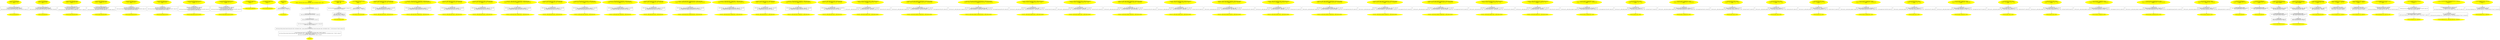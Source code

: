 /* @generated */
digraph cfg {
"atomic_flag_clear#std(class std::atomic_flag)#17550914922100779771.b40ff6dea8467aa48fb1fad5c85a8009_1" [label="1: Start std::atomic_flag_clear\nFormals:  f:std::atomic_flag*\nLocals:  \n  " color=yellow style=filled]
	

	 "atomic_flag_clear#std(class std::atomic_flag)#17550914922100779771.b40ff6dea8467aa48fb1fad5c85a8009_1" -> "atomic_flag_clear#std(class std::atomic_flag)#17550914922100779771.b40ff6dea8467aa48fb1fad5c85a8009_3" ;
"atomic_flag_clear#std(class std::atomic_flag)#17550914922100779771.b40ff6dea8467aa48fb1fad5c85a8009_2" [label="2: Exit std::atomic_flag_clear \n  " color=yellow style=filled]
	

"atomic_flag_clear#std(class std::atomic_flag)#17550914922100779771.b40ff6dea8467aa48fb1fad5c85a8009_3" [label="3:  Call _fun_std::atomic_flag_clear \n   n$1=*&f:std::atomic_flag* [line 965, column 51]\n  _=*n$1:std::atomic_flag [line 965, column 51]\n  n$3=_fun_std::atomic_flag_clear(n$1:std::atomic_flag*,5:int) [line 965, column 51]\n " shape="box"]
	

	 "atomic_flag_clear#std(class std::atomic_flag)#17550914922100779771.b40ff6dea8467aa48fb1fad5c85a8009_3" -> "atomic_flag_clear#std(class std::atomic_flag)#17550914922100779771.b40ff6dea8467aa48fb1fad5c85a8009_2" ;
"atomic_flag_clear#std(class std::atomic_flag)#8417018393663174481.4341d144fbe33187ae045b01f0e1b40f_1" [label="1: Start std::atomic_flag_clear\nFormals:  f:std::atomic_flag*\nLocals:  \n  " color=yellow style=filled]
	

	 "atomic_flag_clear#std(class std::atomic_flag)#8417018393663174481.4341d144fbe33187ae045b01f0e1b40f_1" -> "atomic_flag_clear#std(class std::atomic_flag)#8417018393663174481.4341d144fbe33187ae045b01f0e1b40f_3" ;
"atomic_flag_clear#std(class std::atomic_flag)#8417018393663174481.4341d144fbe33187ae045b01f0e1b40f_2" [label="2: Exit std::atomic_flag_clear \n  " color=yellow style=filled]
	

"atomic_flag_clear#std(class std::atomic_flag)#8417018393663174481.4341d144fbe33187ae045b01f0e1b40f_3" [label="3:  Call _fun_std::atomic_flag_clear \n   n$1=*&f:std::atomic_flag* [line 964, column 60]\n  _=*n$1:std::atomic_flag [line 964, column 60]\n  n$3=_fun_std::atomic_flag_clear(n$1:std::atomic_flag*,5:int) [line 964, column 60]\n " shape="box"]
	

	 "atomic_flag_clear#std(class std::atomic_flag)#8417018393663174481.4341d144fbe33187ae045b01f0e1b40f_3" -> "atomic_flag_clear#std(class std::atomic_flag)#8417018393663174481.4341d144fbe33187ae045b01f0e1b40f_2" ;
"atomic_flag_clear_explicit#std(class std::atomic_flag)#13508243229460098920.c26a8394ae32c4c5cec109cbacc8259c_1" [label="1: Start std::atomic_flag_clear_explicit\nFormals:  f:std::atomic_flag* mo:int\nLocals:  \n  " color=yellow style=filled]
	

	 "atomic_flag_clear_explicit#std(class std::atomic_flag)#13508243229460098920.c26a8394ae32c4c5cec109cbacc8259c_1" -> "atomic_flag_clear_explicit#std(class std::atomic_flag)#13508243229460098920.c26a8394ae32c4c5cec109cbacc8259c_3" ;
"atomic_flag_clear_explicit#std(class std::atomic_flag)#13508243229460098920.c26a8394ae32c4c5cec109cbacc8259c_2" [label="2: Exit std::atomic_flag_clear_explicit \n  " color=yellow style=filled]
	

"atomic_flag_clear_explicit#std(class std::atomic_flag)#13508243229460098920.c26a8394ae32c4c5cec109cbacc8259c_3" [label="3:  Call _fun_std::atomic_flag_clear \n   n$1=*&f:std::atomic_flag* [line 971, column 3]\n  _=*n$1:std::atomic_flag [line 971, column 3]\n  n$3=*&mo:int [line 971, column 12]\n  n$4=_fun_std::atomic_flag_clear(n$1:std::atomic_flag*,n$3:int) [line 971, column 3]\n " shape="box"]
	

	 "atomic_flag_clear_explicit#std(class std::atomic_flag)#13508243229460098920.c26a8394ae32c4c5cec109cbacc8259c_3" -> "atomic_flag_clear_explicit#std(class std::atomic_flag)#13508243229460098920.c26a8394ae32c4c5cec109cbacc8259c_2" ;
"atomic_flag_clear_explicit#std(class std::atomic_flag)#17643441563504553916.bf9623dc8b93caad1a1d212bed8336cd_1" [label="1: Start std::atomic_flag_clear_explicit\nFormals:  f:std::atomic_flag* mo:int\nLocals:  \n  " color=yellow style=filled]
	

	 "atomic_flag_clear_explicit#std(class std::atomic_flag)#17643441563504553916.bf9623dc8b93caad1a1d212bed8336cd_1" -> "atomic_flag_clear_explicit#std(class std::atomic_flag)#17643441563504553916.bf9623dc8b93caad1a1d212bed8336cd_3" ;
"atomic_flag_clear_explicit#std(class std::atomic_flag)#17643441563504553916.bf9623dc8b93caad1a1d212bed8336cd_2" [label="2: Exit std::atomic_flag_clear_explicit \n  " color=yellow style=filled]
	

"atomic_flag_clear_explicit#std(class std::atomic_flag)#17643441563504553916.bf9623dc8b93caad1a1d212bed8336cd_3" [label="3:  Call _fun_std::atomic_flag_clear \n   n$1=*&f:std::atomic_flag* [line 968, column 3]\n  _=*n$1:std::atomic_flag [line 968, column 3]\n  n$3=*&mo:int [line 968, column 12]\n  n$4=_fun_std::atomic_flag_clear(n$1:std::atomic_flag*,n$3:int) [line 968, column 3]\n " shape="box"]
	

	 "atomic_flag_clear_explicit#std(class std::atomic_flag)#17643441563504553916.bf9623dc8b93caad1a1d212bed8336cd_3" -> "atomic_flag_clear_explicit#std(class std::atomic_flag)#17643441563504553916.bf9623dc8b93caad1a1d212bed8336cd_2" ;
"atomic_flag_test_and_set#std(class std::atomic_flag)#7118173663506619749.8e5bcce1a903365d13b93d8f9cc09a0f_1" [label="1: Start std::atomic_flag_test_and_set\nFormals:  f:std::atomic_flag*\nLocals:  \n  " color=yellow style=filled]
	

	 "atomic_flag_test_and_set#std(class std::atomic_flag)#7118173663506619749.8e5bcce1a903365d13b93d8f9cc09a0f_1" -> "atomic_flag_test_and_set#std(class std::atomic_flag)#7118173663506619749.8e5bcce1a903365d13b93d8f9cc09a0f_3" ;
"atomic_flag_test_and_set#std(class std::atomic_flag)#7118173663506619749.8e5bcce1a903365d13b93d8f9cc09a0f_2" [label="2: Exit std::atomic_flag_test_and_set \n  " color=yellow style=filled]
	

"atomic_flag_test_and_set#std(class std::atomic_flag)#7118173663506619749.8e5bcce1a903365d13b93d8f9cc09a0f_3" [label="3:  Return Stmt \n   n$0=*&f:std::atomic_flag* [line 954, column 10]\n  _=*n$0:std::atomic_flag [line 954, column 10]\n  n$2=_fun_std::atomic_flag_test_and_set(n$0:std::atomic_flag*,5:int) [line 954, column 10]\n  *&return:_Bool=n$2 [line 954, column 3]\n " shape="box"]
	

	 "atomic_flag_test_and_set#std(class std::atomic_flag)#7118173663506619749.8e5bcce1a903365d13b93d8f9cc09a0f_3" -> "atomic_flag_test_and_set#std(class std::atomic_flag)#7118173663506619749.8e5bcce1a903365d13b93d8f9cc09a0f_2" ;
"atomic_flag_test_and_set#std(class std::atomic_flag)#75594002239380467.20ebabcf2d2656accbbc1a7d565aeb60_1" [label="1: Start std::atomic_flag_test_and_set\nFormals:  f:std::atomic_flag*\nLocals:  \n  " color=yellow style=filled]
	

	 "atomic_flag_test_and_set#std(class std::atomic_flag)#75594002239380467.20ebabcf2d2656accbbc1a7d565aeb60_1" -> "atomic_flag_test_and_set#std(class std::atomic_flag)#75594002239380467.20ebabcf2d2656accbbc1a7d565aeb60_3" ;
"atomic_flag_test_and_set#std(class std::atomic_flag)#75594002239380467.20ebabcf2d2656accbbc1a7d565aeb60_2" [label="2: Exit std::atomic_flag_test_and_set \n  " color=yellow style=filled]
	

"atomic_flag_test_and_set#std(class std::atomic_flag)#75594002239380467.20ebabcf2d2656accbbc1a7d565aeb60_3" [label="3:  Return Stmt \n   n$0=*&f:std::atomic_flag* [line 951, column 10]\n  _=*n$0:std::atomic_flag [line 951, column 10]\n  n$2=_fun_std::atomic_flag_test_and_set(n$0:std::atomic_flag*,5:int) [line 951, column 10]\n  *&return:_Bool=n$2 [line 951, column 3]\n " shape="box"]
	

	 "atomic_flag_test_and_set#std(class std::atomic_flag)#75594002239380467.20ebabcf2d2656accbbc1a7d565aeb60_3" -> "atomic_flag_test_and_set#std(class std::atomic_flag)#75594002239380467.20ebabcf2d2656accbbc1a7d565aeb60_2" ;
"atomic_flag_test_and_set_explicit#std(class std::atomic_flag)#17397655144703252762.f8cb6317434afa11c329d6f16d1915f1_1" [label="1: Start std::atomic_flag_test_and_set_explicit\nFormals:  f:std::atomic_flag* m:int\nLocals:  \n  " color=yellow style=filled]
	

	 "atomic_flag_test_and_set_explicit#std(class std::atomic_flag)#17397655144703252762.f8cb6317434afa11c329d6f16d1915f1_1" -> "atomic_flag_test_and_set_explicit#std(class std::atomic_flag)#17397655144703252762.f8cb6317434afa11c329d6f16d1915f1_3" ;
"atomic_flag_test_and_set_explicit#std(class std::atomic_flag)#17397655144703252762.f8cb6317434afa11c329d6f16d1915f1_2" [label="2: Exit std::atomic_flag_test_and_set_explicit \n  " color=yellow style=filled]
	

"atomic_flag_test_and_set_explicit#std(class std::atomic_flag)#17397655144703252762.f8cb6317434afa11c329d6f16d1915f1_3" [label="3:  Return Stmt \n   n$0=*&f:std::atomic_flag* [line 958, column 10]\n  _=*n$0:std::atomic_flag [line 958, column 10]\n  n$2=*&m:int [line 958, column 26]\n  n$3=_fun_std::atomic_flag_test_and_set(n$0:std::atomic_flag*,n$2:int) [line 958, column 10]\n  *&return:_Bool=n$3 [line 958, column 3]\n " shape="box"]
	

	 "atomic_flag_test_and_set_explicit#std(class std::atomic_flag)#17397655144703252762.f8cb6317434afa11c329d6f16d1915f1_3" -> "atomic_flag_test_and_set_explicit#std(class std::atomic_flag)#17397655144703252762.f8cb6317434afa11c329d6f16d1915f1_2" ;
"atomic_flag_test_and_set_explicit#std(class std::atomic_flag)#7255134785098398782.e07b3d514a35d3db92d8d39e4db8a8e2_1" [label="1: Start std::atomic_flag_test_and_set_explicit\nFormals:  f:std::atomic_flag* m:int\nLocals:  \n  " color=yellow style=filled]
	

	 "atomic_flag_test_and_set_explicit#std(class std::atomic_flag)#7255134785098398782.e07b3d514a35d3db92d8d39e4db8a8e2_1" -> "atomic_flag_test_and_set_explicit#std(class std::atomic_flag)#7255134785098398782.e07b3d514a35d3db92d8d39e4db8a8e2_3" ;
"atomic_flag_test_and_set_explicit#std(class std::atomic_flag)#7255134785098398782.e07b3d514a35d3db92d8d39e4db8a8e2_2" [label="2: Exit std::atomic_flag_test_and_set_explicit \n  " color=yellow style=filled]
	

"atomic_flag_test_and_set_explicit#std(class std::atomic_flag)#7255134785098398782.e07b3d514a35d3db92d8d39e4db8a8e2_3" [label="3:  Return Stmt \n   n$0=*&f:std::atomic_flag* [line 962, column 10]\n  _=*n$0:std::atomic_flag [line 962, column 10]\n  n$2=*&m:int [line 962, column 26]\n  n$3=_fun_std::atomic_flag_test_and_set(n$0:std::atomic_flag*,n$2:int) [line 962, column 10]\n  *&return:_Bool=n$3 [line 962, column 3]\n " shape="box"]
	

	 "atomic_flag_test_and_set_explicit#std(class std::atomic_flag)#7255134785098398782.e07b3d514a35d3db92d8d39e4db8a8e2_3" -> "atomic_flag_test_and_set_explicit#std(class std::atomic_flag)#7255134785098398782.e07b3d514a35d3db92d8d39e4db8a8e2_2" ;
"atomic_signal_fence#std#6355610664018428588.7a78429494f0c76954bdfa39cac652e7_1" [label="1: Start std::atomic_signal_fence\nFormals:  mo:int\nLocals:  \n  " color=yellow style=filled]
	

	 "atomic_signal_fence#std#6355610664018428588.7a78429494f0c76954bdfa39cac652e7_1" -> "atomic_signal_fence#std#6355610664018428588.7a78429494f0c76954bdfa39cac652e7_2" ;
"atomic_signal_fence#std#6355610664018428588.7a78429494f0c76954bdfa39cac652e7_2" [label="2: Exit std::atomic_signal_fence \n  " color=yellow style=filled]
	

"atomic_thread_fence#std#3443284552162909508.f45950fd8a613f28d01dd70e54201ca7_1" [label="1: Start std::atomic_thread_fence\nFormals:  mo:int\nLocals:  \n  " color=yellow style=filled]
	

	 "atomic_thread_fence#std#3443284552162909508.f45950fd8a613f28d01dd70e54201ca7_1" -> "atomic_thread_fence#std#3443284552162909508.f45950fd8a613f28d01dd70e54201ca7_2" ;
"atomic_thread_fence#std#3443284552162909508.f45950fd8a613f28d01dd70e54201ca7_2" [label="2: Exit std::atomic_thread_fence \n  " color=yellow style=filled]
	

"fun#internal#3922054098004616643.55c3f2ad552457f847bc1570fce79224_1" [label="1: Start internal::fun\nFormals:  a:int\nLocals:  \n  " color=yellow style=filled]
	

	 "fun#internal#3922054098004616643.55c3f2ad552457f847bc1570fce79224_1" -> "fun#internal#3922054098004616643.55c3f2ad552457f847bc1570fce79224_3" ;
"fun#internal#3922054098004616643.55c3f2ad552457f847bc1570fce79224_2" [label="2: Exit internal::fun \n  " color=yellow style=filled]
	

"fun#internal#3922054098004616643.55c3f2ad552457f847bc1570fce79224_3" [label="3:  Return Stmt \n   n$0=*&a:int [line 10, column 25]\n  *&return:int=n$0 [line 10, column 18]\n " shape="box"]
	

	 "fun#internal#3922054098004616643.55c3f2ad552457f847bc1570fce79224_3" -> "fun#internal#3922054098004616643.55c3f2ad552457f847bc1570fce79224_2" ;
"main.fad58de7366495db4650cfefac2fcd61_1" [label="1: Start main\nFormals: \nLocals:  s:std::basic_string<char,std::char_traits<char>,std::allocator<char>> x:int* \n  " color=yellow style=filled]
	

	 "main.fad58de7366495db4650cfefac2fcd61_1" -> "main.fad58de7366495db4650cfefac2fcd61_8" ;
"main.fad58de7366495db4650cfefac2fcd61_2" [label="2: Exit main \n  " color=yellow style=filled]
	

"main.fad58de7366495db4650cfefac2fcd61_3" [label="3:  Destruction \n   _=*&s:std::basic_string<char,std::char_traits<char>,std::allocator<char>> [line 22, column 1]\n  n$1=_fun_std::basic_string<char,std::char_traits<char>,std::allocator<char>>_~basic_string(&s:std::basic_string<char,std::char_traits<char>,std::allocator<char>>*) [line 22, column 1]\n  _=*&x:int* [line 22, column 1]\n  n$3=_fun_std::shared_ptr<int>_~shared_ptr(&x:int**) [line 22, column 1]\n " shape="box"]
	

	 "main.fad58de7366495db4650cfefac2fcd61_3" -> "main.fad58de7366495db4650cfefac2fcd61_2" ;
"main.fad58de7366495db4650cfefac2fcd61_4" [label="4:  DeclStmt \n   n$5=_fun_std::basic_string<char,std::char_traits<char>,std::allocator<char>>_basic_string(&s:std::basic_string<char,std::char_traits<char>,std::allocator<char>>*,\"1234\":char const *) [line 20, column 15]\n " shape="box"]
	

	 "main.fad58de7366495db4650cfefac2fcd61_4" -> "main.fad58de7366495db4650cfefac2fcd61_3" ;
"main.fad58de7366495db4650cfefac2fcd61_5" [label="5:  DeclStmt \n   n$7=_fun_std::shared_ptr<int>_shared_ptr(&x:int**) [line 19, column 24]\n  n$6=*&x:int* [line 19, column 24]\n " shape="box"]
	

	 "main.fad58de7366495db4650cfefac2fcd61_5" -> "main.fad58de7366495db4650cfefac2fcd61_4" ;
"main.fad58de7366495db4650cfefac2fcd61_6" [label="6:  Call _fun_external::fun \n   n$8=_fun_external::fun(1:int) [line 18, column 3]\n " shape="box"]
	

	 "main.fad58de7366495db4650cfefac2fcd61_6" -> "main.fad58de7366495db4650cfefac2fcd61_5" ;
"main.fad58de7366495db4650cfefac2fcd61_7" [label="7:  Call _fun_internal_exclude::fun \n   n$9=_fun_internal_exclude::fun(1:int) [line 17, column 3]\n " shape="box"]
	

	 "main.fad58de7366495db4650cfefac2fcd61_7" -> "main.fad58de7366495db4650cfefac2fcd61_6" ;
"main.fad58de7366495db4650cfefac2fcd61_8" [label="8:  Call _fun_internal::fun \n   n$10=_fun_internal::fun(1:int) [line 16, column 3]\n " shape="box"]
	

	 "main.fad58de7366495db4650cfefac2fcd61_8" -> "main.fad58de7366495db4650cfefac2fcd61_7" ;
"unused_deref_in_header#15260603227785084028.ec2f844a26989dc35e9856ba0d7a485b_1" [label="1: Start unused_deref_in_header\nFormals:  a:int*\nLocals:  x:int \n  " color=yellow style=filled]
	

	 "unused_deref_in_header#15260603227785084028.ec2f844a26989dc35e9856ba0d7a485b_1" -> "unused_deref_in_header#15260603227785084028.ec2f844a26989dc35e9856ba0d7a485b_4" ;
"unused_deref_in_header#15260603227785084028.ec2f844a26989dc35e9856ba0d7a485b_2" [label="2: Exit unused_deref_in_header \n  " color=yellow style=filled]
	

"unused_deref_in_header#15260603227785084028.ec2f844a26989dc35e9856ba0d7a485b_3" [label="3:  Return Stmt \n   n$0=*&a:int* [line 16, column 11]\n  n$1=*n$0:int [line 16, column 10]\n  *&return:int=n$1 [line 16, column 3]\n " shape="box"]
	

	 "unused_deref_in_header#15260603227785084028.ec2f844a26989dc35e9856ba0d7a485b_3" -> "unused_deref_in_header#15260603227785084028.ec2f844a26989dc35e9856ba0d7a485b_2" ;
"unused_deref_in_header#15260603227785084028.ec2f844a26989dc35e9856ba0d7a485b_4" [label="4:  DeclStmt \n   n$3=_fun_internal::used_in_main_header(0:int) [line 15, column 11]\n  *&x:int=n$3 [line 15, column 3]\n " shape="box"]
	

	 "unused_deref_in_header#15260603227785084028.ec2f844a26989dc35e9856ba0d7a485b_4" -> "unused_deref_in_header#15260603227785084028.ec2f844a26989dc35e9856ba0d7a485b_3" ;
"used_in_main_header#internal#16695915931787022844.43e60de71a2b141c8436dddf68ff1b63_1" [label="1: Start internal::used_in_main_header\nFormals:  a:int\nLocals:  \n  " color=yellow style=filled]
	

	 "used_in_main_header#internal#16695915931787022844.43e60de71a2b141c8436dddf68ff1b63_1" -> "used_in_main_header#internal#16695915931787022844.43e60de71a2b141c8436dddf68ff1b63_3" ;
"used_in_main_header#internal#16695915931787022844.43e60de71a2b141c8436dddf68ff1b63_2" [label="2: Exit internal::used_in_main_header \n  " color=yellow style=filled]
	

"used_in_main_header#internal#16695915931787022844.43e60de71a2b141c8436dddf68ff1b63_3" [label="3:  Return Stmt \n   n$0=*&a:int [line 17, column 41]\n  *&return:int=n$0 [line 17, column 34]\n " shape="box"]
	

	 "used_in_main_header#internal#16695915931787022844.43e60de71a2b141c8436dddf68ff1b63_3" -> "used_in_main_header#internal#16695915931787022844.43e60de71a2b141c8436dddf68ff1b63_2" ;
"__infer_atomic_base#__infer_atomic_base<long>#std#{13775723528237147754|constexpr}.1a6095f0713eed47cffb337d5bd470ba_1" [label="1: Start std::__infer_atomic_base<long>___infer_atomic_base\nFormals:  this:std::__infer_atomic_base<long>* desired:long\nLocals:  \n  " color=yellow style=filled]
	

	 "__infer_atomic_base#__infer_atomic_base<long>#std#{13775723528237147754|constexpr}.1a6095f0713eed47cffb337d5bd470ba_1" -> "__infer_atomic_base#__infer_atomic_base<long>#std#{13775723528237147754|constexpr}.1a6095f0713eed47cffb337d5bd470ba_3" ;
"__infer_atomic_base#__infer_atomic_base<long>#std#{13775723528237147754|constexpr}.1a6095f0713eed47cffb337d5bd470ba_2" [label="2: Exit std::__infer_atomic_base<long>___infer_atomic_base \n  " color=yellow style=filled]
	

"__infer_atomic_base#__infer_atomic_base<long>#std#{13775723528237147754|constexpr}.1a6095f0713eed47cffb337d5bd470ba_3" [label="3:  Constructor Init \n   n$2=*&this:std::__infer_atomic_base<long>* [line 165, column 46]\n  n$3=*&desired:long [line 165, column 61]\n  *n$2._wrapped_value:long=n$3 [line 165, column 46]\n " shape="box"]
	

	 "__infer_atomic_base#__infer_atomic_base<long>#std#{13775723528237147754|constexpr}.1a6095f0713eed47cffb337d5bd470ba_3" -> "__infer_atomic_base#__infer_atomic_base<long>#std#{13775723528237147754|constexpr}.1a6095f0713eed47cffb337d5bd470ba_2" ;
"__infer_atomic_base#__infer_atomic_base<unsigned long>#std#{7791849041241637472|constexpr}.44bc6742f53642a5ddb7e71e80b34b68_1" [label="1: Start std::__infer_atomic_base<unsigned long>___infer_atomic_base\nFormals:  this:std::__infer_atomic_base<unsigned long>* desired:unsigned long\nLocals:  \n  " color=yellow style=filled]
	

	 "__infer_atomic_base#__infer_atomic_base<unsigned long>#std#{7791849041241637472|constexpr}.44bc6742f53642a5ddb7e71e80b34b68_1" -> "__infer_atomic_base#__infer_atomic_base<unsigned long>#std#{7791849041241637472|constexpr}.44bc6742f53642a5ddb7e71e80b34b68_3" ;
"__infer_atomic_base#__infer_atomic_base<unsigned long>#std#{7791849041241637472|constexpr}.44bc6742f53642a5ddb7e71e80b34b68_2" [label="2: Exit std::__infer_atomic_base<unsigned long>___infer_atomic_base \n  " color=yellow style=filled]
	

"__infer_atomic_base#__infer_atomic_base<unsigned long>#std#{7791849041241637472|constexpr}.44bc6742f53642a5ddb7e71e80b34b68_3" [label="3:  Constructor Init \n   n$2=*&this:std::__infer_atomic_base<unsigned long>* [line 165, column 46]\n  n$3=*&desired:unsigned long [line 165, column 61]\n  *n$2._wrapped_value:unsigned long=n$3 [line 165, column 46]\n " shape="box"]
	

	 "__infer_atomic_base#__infer_atomic_base<unsigned long>#std#{7791849041241637472|constexpr}.44bc6742f53642a5ddb7e71e80b34b68_3" -> "__infer_atomic_base#__infer_atomic_base<unsigned long>#std#{7791849041241637472|constexpr}.44bc6742f53642a5ddb7e71e80b34b68_2" ;
"__infer_atomic_base#__infer_atomic_base<char>#std#{11319810518798892734|constexpr}.74d2c2ce173fcccf9cf8bc068d35c1fb_1" [label="1: Start std::__infer_atomic_base<char>___infer_atomic_base\nFormals:  this:std::__infer_atomic_base<char>* desired:char\nLocals:  \n  " color=yellow style=filled]
	

	 "__infer_atomic_base#__infer_atomic_base<char>#std#{11319810518798892734|constexpr}.74d2c2ce173fcccf9cf8bc068d35c1fb_1" -> "__infer_atomic_base#__infer_atomic_base<char>#std#{11319810518798892734|constexpr}.74d2c2ce173fcccf9cf8bc068d35c1fb_3" ;
"__infer_atomic_base#__infer_atomic_base<char>#std#{11319810518798892734|constexpr}.74d2c2ce173fcccf9cf8bc068d35c1fb_2" [label="2: Exit std::__infer_atomic_base<char>___infer_atomic_base \n  " color=yellow style=filled]
	

"__infer_atomic_base#__infer_atomic_base<char>#std#{11319810518798892734|constexpr}.74d2c2ce173fcccf9cf8bc068d35c1fb_3" [label="3:  Constructor Init \n   n$2=*&this:std::__infer_atomic_base<char>* [line 165, column 46]\n  n$3=*&desired:char [line 165, column 61]\n  *n$2._wrapped_value:char=n$3 [line 165, column 46]\n " shape="box"]
	

	 "__infer_atomic_base#__infer_atomic_base<char>#std#{11319810518798892734|constexpr}.74d2c2ce173fcccf9cf8bc068d35c1fb_3" -> "__infer_atomic_base#__infer_atomic_base<char>#std#{11319810518798892734|constexpr}.74d2c2ce173fcccf9cf8bc068d35c1fb_2" ;
"__infer_atomic_base#__infer_atomic_base<short>#std#{18234009817680553112|constexpr}.7a1f00575eae64e359678097638ddc12_1" [label="1: Start std::__infer_atomic_base<short>___infer_atomic_base\nFormals:  this:std::__infer_atomic_base<short>* desired:short\nLocals:  \n  " color=yellow style=filled]
	

	 "__infer_atomic_base#__infer_atomic_base<short>#std#{18234009817680553112|constexpr}.7a1f00575eae64e359678097638ddc12_1" -> "__infer_atomic_base#__infer_atomic_base<short>#std#{18234009817680553112|constexpr}.7a1f00575eae64e359678097638ddc12_3" ;
"__infer_atomic_base#__infer_atomic_base<short>#std#{18234009817680553112|constexpr}.7a1f00575eae64e359678097638ddc12_2" [label="2: Exit std::__infer_atomic_base<short>___infer_atomic_base \n  " color=yellow style=filled]
	

"__infer_atomic_base#__infer_atomic_base<short>#std#{18234009817680553112|constexpr}.7a1f00575eae64e359678097638ddc12_3" [label="3:  Constructor Init \n   n$2=*&this:std::__infer_atomic_base<short>* [line 165, column 46]\n  n$3=*&desired:short [line 165, column 61]\n  *n$2._wrapped_value:short=n$3 [line 165, column 46]\n " shape="box"]
	

	 "__infer_atomic_base#__infer_atomic_base<short>#std#{18234009817680553112|constexpr}.7a1f00575eae64e359678097638ddc12_3" -> "__infer_atomic_base#__infer_atomic_base<short>#std#{18234009817680553112|constexpr}.7a1f00575eae64e359678097638ddc12_2" ;
"__infer_atomic_base#__infer_atomic_base<unsigned short>#std#{16073524453317401930|constexpr}.d3f224e2d1fe7b0ad7e4e07024b91c5d_1" [label="1: Start std::__infer_atomic_base<unsigned short>___infer_atomic_base\nFormals:  this:std::__infer_atomic_base<unsigned short>* desired:unsigned short\nLocals:  \n  " color=yellow style=filled]
	

	 "__infer_atomic_base#__infer_atomic_base<unsigned short>#std#{16073524453317401930|constexpr}.d3f224e2d1fe7b0ad7e4e07024b91c5d_1" -> "__infer_atomic_base#__infer_atomic_base<unsigned short>#std#{16073524453317401930|constexpr}.d3f224e2d1fe7b0ad7e4e07024b91c5d_3" ;
"__infer_atomic_base#__infer_atomic_base<unsigned short>#std#{16073524453317401930|constexpr}.d3f224e2d1fe7b0ad7e4e07024b91c5d_2" [label="2: Exit std::__infer_atomic_base<unsigned short>___infer_atomic_base \n  " color=yellow style=filled]
	

"__infer_atomic_base#__infer_atomic_base<unsigned short>#std#{16073524453317401930|constexpr}.d3f224e2d1fe7b0ad7e4e07024b91c5d_3" [label="3:  Constructor Init \n   n$2=*&this:std::__infer_atomic_base<unsigned short>* [line 165, column 46]\n  n$3=*&desired:unsigned short [line 165, column 61]\n  *n$2._wrapped_value:unsigned short=n$3 [line 165, column 46]\n " shape="box"]
	

	 "__infer_atomic_base#__infer_atomic_base<unsigned short>#std#{16073524453317401930|constexpr}.d3f224e2d1fe7b0ad7e4e07024b91c5d_3" -> "__infer_atomic_base#__infer_atomic_base<unsigned short>#std#{16073524453317401930|constexpr}.d3f224e2d1fe7b0ad7e4e07024b91c5d_2" ;
"__infer_atomic_base#__infer_atomic_base<char>#std#{9938535674916741600|constexpr}.b3505ad067544b42cd3d24960993f2d2_1" [label="1: Start std::__infer_atomic_base<char>___infer_atomic_base\nFormals:  this:std::__infer_atomic_base<char>* desired:char\nLocals:  \n  " color=yellow style=filled]
	

	 "__infer_atomic_base#__infer_atomic_base<char>#std#{9938535674916741600|constexpr}.b3505ad067544b42cd3d24960993f2d2_1" -> "__infer_atomic_base#__infer_atomic_base<char>#std#{9938535674916741600|constexpr}.b3505ad067544b42cd3d24960993f2d2_3" ;
"__infer_atomic_base#__infer_atomic_base<char>#std#{9938535674916741600|constexpr}.b3505ad067544b42cd3d24960993f2d2_2" [label="2: Exit std::__infer_atomic_base<char>___infer_atomic_base \n  " color=yellow style=filled]
	

"__infer_atomic_base#__infer_atomic_base<char>#std#{9938535674916741600|constexpr}.b3505ad067544b42cd3d24960993f2d2_3" [label="3:  Constructor Init \n   n$2=*&this:std::__infer_atomic_base<char>* [line 165, column 46]\n  n$3=*&desired:char [line 165, column 61]\n  *n$2._wrapped_value:char=n$3 [line 165, column 46]\n " shape="box"]
	

	 "__infer_atomic_base#__infer_atomic_base<char>#std#{9938535674916741600|constexpr}.b3505ad067544b42cd3d24960993f2d2_3" -> "__infer_atomic_base#__infer_atomic_base<char>#std#{9938535674916741600|constexpr}.b3505ad067544b42cd3d24960993f2d2_2" ;
"__infer_atomic_base#__infer_atomic_base<long long>#std#{8782788136688727146|constexpr}.3f103dad2faa43c9afacd724927e0000_1" [label="1: Start std::__infer_atomic_base<long long>___infer_atomic_base\nFormals:  this:std::__infer_atomic_base<long long>* desired:long long\nLocals:  \n  " color=yellow style=filled]
	

	 "__infer_atomic_base#__infer_atomic_base<long long>#std#{8782788136688727146|constexpr}.3f103dad2faa43c9afacd724927e0000_1" -> "__infer_atomic_base#__infer_atomic_base<long long>#std#{8782788136688727146|constexpr}.3f103dad2faa43c9afacd724927e0000_3" ;
"__infer_atomic_base#__infer_atomic_base<long long>#std#{8782788136688727146|constexpr}.3f103dad2faa43c9afacd724927e0000_2" [label="2: Exit std::__infer_atomic_base<long long>___infer_atomic_base \n  " color=yellow style=filled]
	

"__infer_atomic_base#__infer_atomic_base<long long>#std#{8782788136688727146|constexpr}.3f103dad2faa43c9afacd724927e0000_3" [label="3:  Constructor Init \n   n$2=*&this:std::__infer_atomic_base<long long>* [line 165, column 46]\n  n$3=*&desired:long long [line 165, column 61]\n  *n$2._wrapped_value:long long=n$3 [line 165, column 46]\n " shape="box"]
	

	 "__infer_atomic_base#__infer_atomic_base<long long>#std#{8782788136688727146|constexpr}.3f103dad2faa43c9afacd724927e0000_3" -> "__infer_atomic_base#__infer_atomic_base<long long>#std#{8782788136688727146|constexpr}.3f103dad2faa43c9afacd724927e0000_2" ;
"__infer_atomic_base#__infer_atomic_base<signed char>#std#{7365870495610955464|constexpr}.7e9c5ad29861b93350b8ee38f6d0df14_1" [label="1: Start std::__infer_atomic_base<signed char>___infer_atomic_base\nFormals:  this:std::__infer_atomic_base<signed char>* desired:signed char\nLocals:  \n  " color=yellow style=filled]
	

	 "__infer_atomic_base#__infer_atomic_base<signed char>#std#{7365870495610955464|constexpr}.7e9c5ad29861b93350b8ee38f6d0df14_1" -> "__infer_atomic_base#__infer_atomic_base<signed char>#std#{7365870495610955464|constexpr}.7e9c5ad29861b93350b8ee38f6d0df14_3" ;
"__infer_atomic_base#__infer_atomic_base<signed char>#std#{7365870495610955464|constexpr}.7e9c5ad29861b93350b8ee38f6d0df14_2" [label="2: Exit std::__infer_atomic_base<signed char>___infer_atomic_base \n  " color=yellow style=filled]
	

"__infer_atomic_base#__infer_atomic_base<signed char>#std#{7365870495610955464|constexpr}.7e9c5ad29861b93350b8ee38f6d0df14_3" [label="3:  Constructor Init \n   n$2=*&this:std::__infer_atomic_base<signed char>* [line 165, column 46]\n  n$3=*&desired:signed char [line 165, column 61]\n  *n$2._wrapped_value:signed char=n$3 [line 165, column 46]\n " shape="box"]
	

	 "__infer_atomic_base#__infer_atomic_base<signed char>#std#{7365870495610955464|constexpr}.7e9c5ad29861b93350b8ee38f6d0df14_3" -> "__infer_atomic_base#__infer_atomic_base<signed char>#std#{7365870495610955464|constexpr}.7e9c5ad29861b93350b8ee38f6d0df14_2" ;
"__infer_atomic_base#__infer_atomic_base<char>#std#{14341025698771447512|constexpr}.a4ea01d510cd8d527bb600a45ccd1b98_1" [label="1: Start std::__infer_atomic_base<char>___infer_atomic_base\nFormals:  this:std::__infer_atomic_base<char>* desired:char\nLocals:  \n  " color=yellow style=filled]
	

	 "__infer_atomic_base#__infer_atomic_base<char>#std#{14341025698771447512|constexpr}.a4ea01d510cd8d527bb600a45ccd1b98_1" -> "__infer_atomic_base#__infer_atomic_base<char>#std#{14341025698771447512|constexpr}.a4ea01d510cd8d527bb600a45ccd1b98_3" ;
"__infer_atomic_base#__infer_atomic_base<char>#std#{14341025698771447512|constexpr}.a4ea01d510cd8d527bb600a45ccd1b98_2" [label="2: Exit std::__infer_atomic_base<char>___infer_atomic_base \n  " color=yellow style=filled]
	

"__infer_atomic_base#__infer_atomic_base<char>#std#{14341025698771447512|constexpr}.a4ea01d510cd8d527bb600a45ccd1b98_3" [label="3:  Constructor Init \n   n$2=*&this:std::__infer_atomic_base<char>* [line 165, column 46]\n  n$3=*&desired:char [line 165, column 61]\n  *n$2._wrapped_value:char=n$3 [line 165, column 46]\n " shape="box"]
	

	 "__infer_atomic_base#__infer_atomic_base<char>#std#{14341025698771447512|constexpr}.a4ea01d510cd8d527bb600a45ccd1b98_3" -> "__infer_atomic_base#__infer_atomic_base<char>#std#{14341025698771447512|constexpr}.a4ea01d510cd8d527bb600a45ccd1b98_2" ;
"__infer_atomic_base#__infer_atomic_base<unsigned long long>#std#{7573412317894445992|constexpr}.ff0e487372c722b860a1cd876aa6c750_1" [label="1: Start std::__infer_atomic_base<unsigned long long>___infer_atomic_base\nFormals:  this:std::__infer_atomic_base<unsigned long long>* desired:unsigned long long\nLocals:  \n  " color=yellow style=filled]
	

	 "__infer_atomic_base#__infer_atomic_base<unsigned long long>#std#{7573412317894445992|constexpr}.ff0e487372c722b860a1cd876aa6c750_1" -> "__infer_atomic_base#__infer_atomic_base<unsigned long long>#std#{7573412317894445992|constexpr}.ff0e487372c722b860a1cd876aa6c750_3" ;
"__infer_atomic_base#__infer_atomic_base<unsigned long long>#std#{7573412317894445992|constexpr}.ff0e487372c722b860a1cd876aa6c750_2" [label="2: Exit std::__infer_atomic_base<unsigned long long>___infer_atomic_base \n  " color=yellow style=filled]
	

"__infer_atomic_base#__infer_atomic_base<unsigned long long>#std#{7573412317894445992|constexpr}.ff0e487372c722b860a1cd876aa6c750_3" [label="3:  Constructor Init \n   n$2=*&this:std::__infer_atomic_base<unsigned long long>* [line 165, column 46]\n  n$3=*&desired:unsigned long long [line 165, column 61]\n  *n$2._wrapped_value:unsigned long long=n$3 [line 165, column 46]\n " shape="box"]
	

	 "__infer_atomic_base#__infer_atomic_base<unsigned long long>#std#{7573412317894445992|constexpr}.ff0e487372c722b860a1cd876aa6c750_3" -> "__infer_atomic_base#__infer_atomic_base<unsigned long long>#std#{7573412317894445992|constexpr}.ff0e487372c722b860a1cd876aa6c750_2" ;
"__infer_atomic_base#__infer_atomic_base<unsigned char>#std#{10995699960611463466|constexpr}.b47fc7b50b63c00d13a29883101bbf91_1" [label="1: Start std::__infer_atomic_base<unsigned char>___infer_atomic_base\nFormals:  this:std::__infer_atomic_base<unsigned char>* desired:unsigned char\nLocals:  \n  " color=yellow style=filled]
	

	 "__infer_atomic_base#__infer_atomic_base<unsigned char>#std#{10995699960611463466|constexpr}.b47fc7b50b63c00d13a29883101bbf91_1" -> "__infer_atomic_base#__infer_atomic_base<unsigned char>#std#{10995699960611463466|constexpr}.b47fc7b50b63c00d13a29883101bbf91_3" ;
"__infer_atomic_base#__infer_atomic_base<unsigned char>#std#{10995699960611463466|constexpr}.b47fc7b50b63c00d13a29883101bbf91_2" [label="2: Exit std::__infer_atomic_base<unsigned char>___infer_atomic_base \n  " color=yellow style=filled]
	

"__infer_atomic_base#__infer_atomic_base<unsigned char>#std#{10995699960611463466|constexpr}.b47fc7b50b63c00d13a29883101bbf91_3" [label="3:  Constructor Init \n   n$2=*&this:std::__infer_atomic_base<unsigned char>* [line 165, column 46]\n  n$3=*&desired:unsigned char [line 165, column 61]\n  *n$2._wrapped_value:unsigned char=n$3 [line 165, column 46]\n " shape="box"]
	

	 "__infer_atomic_base#__infer_atomic_base<unsigned char>#std#{10995699960611463466|constexpr}.b47fc7b50b63c00d13a29883101bbf91_3" -> "__infer_atomic_base#__infer_atomic_base<unsigned char>#std#{10995699960611463466|constexpr}.b47fc7b50b63c00d13a29883101bbf91_2" ;
"__infer_atomic_base#__infer_atomic_base<int>#std#{16209782391084856520|constexpr}.c8b589ca28905ccc5291f33d793e0ce1_1" [label="1: Start std::__infer_atomic_base<int>___infer_atomic_base\nFormals:  this:std::__infer_atomic_base<int>* desired:int\nLocals:  \n  " color=yellow style=filled]
	

	 "__infer_atomic_base#__infer_atomic_base<int>#std#{16209782391084856520|constexpr}.c8b589ca28905ccc5291f33d793e0ce1_1" -> "__infer_atomic_base#__infer_atomic_base<int>#std#{16209782391084856520|constexpr}.c8b589ca28905ccc5291f33d793e0ce1_3" ;
"__infer_atomic_base#__infer_atomic_base<int>#std#{16209782391084856520|constexpr}.c8b589ca28905ccc5291f33d793e0ce1_2" [label="2: Exit std::__infer_atomic_base<int>___infer_atomic_base \n  " color=yellow style=filled]
	

"__infer_atomic_base#__infer_atomic_base<int>#std#{16209782391084856520|constexpr}.c8b589ca28905ccc5291f33d793e0ce1_3" [label="3:  Constructor Init \n   n$2=*&this:std::__infer_atomic_base<int>* [line 165, column 46]\n  n$3=*&desired:int [line 165, column 61]\n  *n$2._wrapped_value:int=n$3 [line 165, column 46]\n " shape="box"]
	

	 "__infer_atomic_base#__infer_atomic_base<int>#std#{16209782391084856520|constexpr}.c8b589ca28905ccc5291f33d793e0ce1_3" -> "__infer_atomic_base#__infer_atomic_base<int>#std#{16209782391084856520|constexpr}.c8b589ca28905ccc5291f33d793e0ce1_2" ;
"__infer_atomic_base#__infer_atomic_base<unsigned int>#std#{10976553734406539054|constexpr}.c08c69d90dff28bd294937b5d0343af8_1" [label="1: Start std::__infer_atomic_base<unsigned int>___infer_atomic_base\nFormals:  this:std::__infer_atomic_base<unsigned int>* desired:unsigned int\nLocals:  \n  " color=yellow style=filled]
	

	 "__infer_atomic_base#__infer_atomic_base<unsigned int>#std#{10976553734406539054|constexpr}.c08c69d90dff28bd294937b5d0343af8_1" -> "__infer_atomic_base#__infer_atomic_base<unsigned int>#std#{10976553734406539054|constexpr}.c08c69d90dff28bd294937b5d0343af8_3" ;
"__infer_atomic_base#__infer_atomic_base<unsigned int>#std#{10976553734406539054|constexpr}.c08c69d90dff28bd294937b5d0343af8_2" [label="2: Exit std::__infer_atomic_base<unsigned int>___infer_atomic_base \n  " color=yellow style=filled]
	

"__infer_atomic_base#__infer_atomic_base<unsigned int>#std#{10976553734406539054|constexpr}.c08c69d90dff28bd294937b5d0343af8_3" [label="3:  Constructor Init \n   n$2=*&this:std::__infer_atomic_base<unsigned int>* [line 165, column 46]\n  n$3=*&desired:unsigned int [line 165, column 61]\n  *n$2._wrapped_value:unsigned int=n$3 [line 165, column 46]\n " shape="box"]
	

	 "__infer_atomic_base#__infer_atomic_base<unsigned int>#std#{10976553734406539054|constexpr}.c08c69d90dff28bd294937b5d0343af8_3" -> "__infer_atomic_base#__infer_atomic_base<unsigned int>#std#{10976553734406539054|constexpr}.c08c69d90dff28bd294937b5d0343af8_2" ;
"__infer_atomic_base#__infer_atomic_base<char>#std#{8630701096989804934|constexpr}.85076a22c8a2e53a3f2fc540f31359c7_1" [label="1: Start std::__infer_atomic_base<char>___infer_atomic_base\nFormals:  this:std::__infer_atomic_base<char>* desired:char\nLocals:  \n  " color=yellow style=filled]
	

	 "__infer_atomic_base#__infer_atomic_base<char>#std#{8630701096989804934|constexpr}.85076a22c8a2e53a3f2fc540f31359c7_1" -> "__infer_atomic_base#__infer_atomic_base<char>#std#{8630701096989804934|constexpr}.85076a22c8a2e53a3f2fc540f31359c7_3" ;
"__infer_atomic_base#__infer_atomic_base<char>#std#{8630701096989804934|constexpr}.85076a22c8a2e53a3f2fc540f31359c7_2" [label="2: Exit std::__infer_atomic_base<char>___infer_atomic_base \n  " color=yellow style=filled]
	

"__infer_atomic_base#__infer_atomic_base<char>#std#{8630701096989804934|constexpr}.85076a22c8a2e53a3f2fc540f31359c7_3" [label="3:  Constructor Init \n   n$2=*&this:std::__infer_atomic_base<char>* [line 165, column 46]\n  n$3=*&desired:char [line 165, column 61]\n  *n$2._wrapped_value:char=n$3 [line 165, column 46]\n " shape="box"]
	

	 "__infer_atomic_base#__infer_atomic_base<char>#std#{8630701096989804934|constexpr}.85076a22c8a2e53a3f2fc540f31359c7_3" -> "__infer_atomic_base#__infer_atomic_base<char>#std#{8630701096989804934|constexpr}.85076a22c8a2e53a3f2fc540f31359c7_2" ;
"__infer_atomic_integral#__infer_atomic_integral<char>#std#{2317220937806306842|constexpr}.d393fae7aac1307d35b11f21691789e9_1" [label="1: Start std::__infer_atomic_integral<char>___infer_atomic_integral\nFormals:  this:std::__infer_atomic_integral<char>* d:char\nLocals:  \n  " color=yellow style=filled]
	

	 "__infer_atomic_integral#__infer_atomic_integral<char>#std#{2317220937806306842|constexpr}.d393fae7aac1307d35b11f21691789e9_1" -> "__infer_atomic_integral#__infer_atomic_integral<char>#std#{2317220937806306842|constexpr}.d393fae7aac1307d35b11f21691789e9_3" ;
"__infer_atomic_integral#__infer_atomic_integral<char>#std#{2317220937806306842|constexpr}.d393fae7aac1307d35b11f21691789e9_2" [label="2: Exit std::__infer_atomic_integral<char>___infer_atomic_integral \n  " color=yellow style=filled]
	

"__infer_atomic_integral#__infer_atomic_integral<char>#std#{2317220937806306842|constexpr}.d393fae7aac1307d35b11f21691789e9_3" [label="3:  Constructor Init \n   n$2=*&this:std::__infer_atomic_integral<char>* [line 185, column 53]\n  n$3=*&d:char [line 185, column 60]\n  n$4=_fun_std::__infer_atomic_base<char>___infer_atomic_base(n$2:std::__infer_atomic_integral<char>*,n$3:char) [line 185, column 53]\n " shape="box"]
	

	 "__infer_atomic_integral#__infer_atomic_integral<char>#std#{2317220937806306842|constexpr}.d393fae7aac1307d35b11f21691789e9_3" -> "__infer_atomic_integral#__infer_atomic_integral<char>#std#{2317220937806306842|constexpr}.d393fae7aac1307d35b11f21691789e9_2" ;
"__infer_atomic_integral#__infer_atomic_integral<unsigned short>#std#{4789001703898296148|constexpr}.e708f3dd8e07f928f0136c58ce71aa77_1" [label="1: Start std::__infer_atomic_integral<unsigned short>___infer_atomic_integral\nFormals:  this:std::__infer_atomic_integral<unsigned short>* d:unsigned short\nLocals:  \n  " color=yellow style=filled]
	

	 "__infer_atomic_integral#__infer_atomic_integral<unsigned short>#std#{4789001703898296148|constexpr}.e708f3dd8e07f928f0136c58ce71aa77_1" -> "__infer_atomic_integral#__infer_atomic_integral<unsigned short>#std#{4789001703898296148|constexpr}.e708f3dd8e07f928f0136c58ce71aa77_3" ;
"__infer_atomic_integral#__infer_atomic_integral<unsigned short>#std#{4789001703898296148|constexpr}.e708f3dd8e07f928f0136c58ce71aa77_2" [label="2: Exit std::__infer_atomic_integral<unsigned short>___infer_atomic_integral \n  " color=yellow style=filled]
	

"__infer_atomic_integral#__infer_atomic_integral<unsigned short>#std#{4789001703898296148|constexpr}.e708f3dd8e07f928f0136c58ce71aa77_3" [label="3:  Constructor Init \n   n$2=*&this:std::__infer_atomic_integral<unsigned short>* [line 185, column 53]\n  n$3=*&d:unsigned short [line 185, column 60]\n  n$4=_fun_std::__infer_atomic_base<unsigned short>___infer_atomic_base(n$2:std::__infer_atomic_integral<unsigned short>*,n$3:unsigned short) [line 185, column 53]\n " shape="box"]
	

	 "__infer_atomic_integral#__infer_atomic_integral<unsigned short>#std#{4789001703898296148|constexpr}.e708f3dd8e07f928f0136c58ce71aa77_3" -> "__infer_atomic_integral#__infer_atomic_integral<unsigned short>#std#{4789001703898296148|constexpr}.e708f3dd8e07f928f0136c58ce71aa77_2" ;
"__infer_atomic_integral#__infer_atomic_integral<unsigned long long>#std#{14753850656660515810|conste.316dccad2dcde8efca58b19fda679f20_1" [label="1: Start std::__infer_atomic_integral<unsigned long long>___infer_atomic_integral\nFormals:  this:std::__infer_atomic_integral<unsigned long long>* d:unsigned long long\nLocals:  \n  " color=yellow style=filled]
	

	 "__infer_atomic_integral#__infer_atomic_integral<unsigned long long>#std#{14753850656660515810|conste.316dccad2dcde8efca58b19fda679f20_1" -> "__infer_atomic_integral#__infer_atomic_integral<unsigned long long>#std#{14753850656660515810|conste.316dccad2dcde8efca58b19fda679f20_3" ;
"__infer_atomic_integral#__infer_atomic_integral<unsigned long long>#std#{14753850656660515810|conste.316dccad2dcde8efca58b19fda679f20_2" [label="2: Exit std::__infer_atomic_integral<unsigned long long>___infer_atomic_integral \n  " color=yellow style=filled]
	

"__infer_atomic_integral#__infer_atomic_integral<unsigned long long>#std#{14753850656660515810|conste.316dccad2dcde8efca58b19fda679f20_3" [label="3:  Constructor Init \n   n$2=*&this:std::__infer_atomic_integral<unsigned long long>* [line 185, column 53]\n  n$3=*&d:unsigned long long [line 185, column 60]\n  n$4=_fun_std::__infer_atomic_base<unsigned long long>___infer_atomic_base(n$2:std::__infer_atomic_integral<unsigned long long>*,n$3:unsigned long long) [line 185, column 53]\n " shape="box"]
	

	 "__infer_atomic_integral#__infer_atomic_integral<unsigned long long>#std#{14753850656660515810|conste.316dccad2dcde8efca58b19fda679f20_3" -> "__infer_atomic_integral#__infer_atomic_integral<unsigned long long>#std#{14753850656660515810|conste.316dccad2dcde8efca58b19fda679f20_2" ;
"__infer_atomic_integral#__infer_atomic_integral<short>#std#{12484722408092055522|constexpr}.886571206f544c99c3746129fd658bc9_1" [label="1: Start std::__infer_atomic_integral<short>___infer_atomic_integral\nFormals:  this:std::__infer_atomic_integral<short>* d:short\nLocals:  \n  " color=yellow style=filled]
	

	 "__infer_atomic_integral#__infer_atomic_integral<short>#std#{12484722408092055522|constexpr}.886571206f544c99c3746129fd658bc9_1" -> "__infer_atomic_integral#__infer_atomic_integral<short>#std#{12484722408092055522|constexpr}.886571206f544c99c3746129fd658bc9_3" ;
"__infer_atomic_integral#__infer_atomic_integral<short>#std#{12484722408092055522|constexpr}.886571206f544c99c3746129fd658bc9_2" [label="2: Exit std::__infer_atomic_integral<short>___infer_atomic_integral \n  " color=yellow style=filled]
	

"__infer_atomic_integral#__infer_atomic_integral<short>#std#{12484722408092055522|constexpr}.886571206f544c99c3746129fd658bc9_3" [label="3:  Constructor Init \n   n$2=*&this:std::__infer_atomic_integral<short>* [line 185, column 53]\n  n$3=*&d:short [line 185, column 60]\n  n$4=_fun_std::__infer_atomic_base<short>___infer_atomic_base(n$2:std::__infer_atomic_integral<short>*,n$3:short) [line 185, column 53]\n " shape="box"]
	

	 "__infer_atomic_integral#__infer_atomic_integral<short>#std#{12484722408092055522|constexpr}.886571206f544c99c3746129fd658bc9_3" -> "__infer_atomic_integral#__infer_atomic_integral<short>#std#{12484722408092055522|constexpr}.886571206f544c99c3746129fd658bc9_2" ;
"__infer_atomic_integral#__infer_atomic_integral<char>#std#{8591773473555052674|constexpr}.726ea5334f7395b295f6ac7cd555d392_1" [label="1: Start std::__infer_atomic_integral<char>___infer_atomic_integral\nFormals:  this:std::__infer_atomic_integral<char>* d:char\nLocals:  \n  " color=yellow style=filled]
	

	 "__infer_atomic_integral#__infer_atomic_integral<char>#std#{8591773473555052674|constexpr}.726ea5334f7395b295f6ac7cd555d392_1" -> "__infer_atomic_integral#__infer_atomic_integral<char>#std#{8591773473555052674|constexpr}.726ea5334f7395b295f6ac7cd555d392_3" ;
"__infer_atomic_integral#__infer_atomic_integral<char>#std#{8591773473555052674|constexpr}.726ea5334f7395b295f6ac7cd555d392_2" [label="2: Exit std::__infer_atomic_integral<char>___infer_atomic_integral \n  " color=yellow style=filled]
	

"__infer_atomic_integral#__infer_atomic_integral<char>#std#{8591773473555052674|constexpr}.726ea5334f7395b295f6ac7cd555d392_3" [label="3:  Constructor Init \n   n$2=*&this:std::__infer_atomic_integral<char>* [line 185, column 53]\n  n$3=*&d:char [line 185, column 60]\n  n$4=_fun_std::__infer_atomic_base<char>___infer_atomic_base(n$2:std::__infer_atomic_integral<char>*,n$3:char) [line 185, column 53]\n " shape="box"]
	

	 "__infer_atomic_integral#__infer_atomic_integral<char>#std#{8591773473555052674|constexpr}.726ea5334f7395b295f6ac7cd555d392_3" -> "__infer_atomic_integral#__infer_atomic_integral<char>#std#{8591773473555052674|constexpr}.726ea5334f7395b295f6ac7cd555d392_2" ;
"__infer_atomic_integral#__infer_atomic_integral<signed char>#std#{9844392485801633554|constexpr}.6f8ca55944a0f4edf0c3180d150032cf_1" [label="1: Start std::__infer_atomic_integral<signed char>___infer_atomic_integral\nFormals:  this:std::__infer_atomic_integral<signed char>* d:signed char\nLocals:  \n  " color=yellow style=filled]
	

	 "__infer_atomic_integral#__infer_atomic_integral<signed char>#std#{9844392485801633554|constexpr}.6f8ca55944a0f4edf0c3180d150032cf_1" -> "__infer_atomic_integral#__infer_atomic_integral<signed char>#std#{9844392485801633554|constexpr}.6f8ca55944a0f4edf0c3180d150032cf_3" ;
"__infer_atomic_integral#__infer_atomic_integral<signed char>#std#{9844392485801633554|constexpr}.6f8ca55944a0f4edf0c3180d150032cf_2" [label="2: Exit std::__infer_atomic_integral<signed char>___infer_atomic_integral \n  " color=yellow style=filled]
	

"__infer_atomic_integral#__infer_atomic_integral<signed char>#std#{9844392485801633554|constexpr}.6f8ca55944a0f4edf0c3180d150032cf_3" [label="3:  Constructor Init \n   n$2=*&this:std::__infer_atomic_integral<signed char>* [line 185, column 53]\n  n$3=*&d:signed char [line 185, column 60]\n  n$4=_fun_std::__infer_atomic_base<signed char>___infer_atomic_base(n$2:std::__infer_atomic_integral<signed char>*,n$3:signed char) [line 185, column 53]\n " shape="box"]
	

	 "__infer_atomic_integral#__infer_atomic_integral<signed char>#std#{9844392485801633554|constexpr}.6f8ca55944a0f4edf0c3180d150032cf_3" -> "__infer_atomic_integral#__infer_atomic_integral<signed char>#std#{9844392485801633554|constexpr}.6f8ca55944a0f4edf0c3180d150032cf_2" ;
"__infer_atomic_integral#__infer_atomic_integral<char>#std#{16522029776639505920|constexpr}.39982a6970fd6e76224956305a5d7c79_1" [label="1: Start std::__infer_atomic_integral<char>___infer_atomic_integral\nFormals:  this:std::__infer_atomic_integral<char>* d:char\nLocals:  \n  " color=yellow style=filled]
	

	 "__infer_atomic_integral#__infer_atomic_integral<char>#std#{16522029776639505920|constexpr}.39982a6970fd6e76224956305a5d7c79_1" -> "__infer_atomic_integral#__infer_atomic_integral<char>#std#{16522029776639505920|constexpr}.39982a6970fd6e76224956305a5d7c79_3" ;
"__infer_atomic_integral#__infer_atomic_integral<char>#std#{16522029776639505920|constexpr}.39982a6970fd6e76224956305a5d7c79_2" [label="2: Exit std::__infer_atomic_integral<char>___infer_atomic_integral \n  " color=yellow style=filled]
	

"__infer_atomic_integral#__infer_atomic_integral<char>#std#{16522029776639505920|constexpr}.39982a6970fd6e76224956305a5d7c79_3" [label="3:  Constructor Init \n   n$2=*&this:std::__infer_atomic_integral<char>* [line 185, column 53]\n  n$3=*&d:char [line 185, column 60]\n  n$4=_fun_std::__infer_atomic_base<char>___infer_atomic_base(n$2:std::__infer_atomic_integral<char>*,n$3:char) [line 185, column 53]\n " shape="box"]
	

	 "__infer_atomic_integral#__infer_atomic_integral<char>#std#{16522029776639505920|constexpr}.39982a6970fd6e76224956305a5d7c79_3" -> "__infer_atomic_integral#__infer_atomic_integral<char>#std#{16522029776639505920|constexpr}.39982a6970fd6e76224956305a5d7c79_2" ;
"__infer_atomic_integral#__infer_atomic_integral<long long>#std#{16659147243517555676|constexpr}.63a0b0e30efb12599ce5b737bbb89996_1" [label="1: Start std::__infer_atomic_integral<long long>___infer_atomic_integral\nFormals:  this:std::__infer_atomic_integral<long long>* d:long long\nLocals:  \n  " color=yellow style=filled]
	

	 "__infer_atomic_integral#__infer_atomic_integral<long long>#std#{16659147243517555676|constexpr}.63a0b0e30efb12599ce5b737bbb89996_1" -> "__infer_atomic_integral#__infer_atomic_integral<long long>#std#{16659147243517555676|constexpr}.63a0b0e30efb12599ce5b737bbb89996_3" ;
"__infer_atomic_integral#__infer_atomic_integral<long long>#std#{16659147243517555676|constexpr}.63a0b0e30efb12599ce5b737bbb89996_2" [label="2: Exit std::__infer_atomic_integral<long long>___infer_atomic_integral \n  " color=yellow style=filled]
	

"__infer_atomic_integral#__infer_atomic_integral<long long>#std#{16659147243517555676|constexpr}.63a0b0e30efb12599ce5b737bbb89996_3" [label="3:  Constructor Init \n   n$2=*&this:std::__infer_atomic_integral<long long>* [line 185, column 53]\n  n$3=*&d:long long [line 185, column 60]\n  n$4=_fun_std::__infer_atomic_base<long long>___infer_atomic_base(n$2:std::__infer_atomic_integral<long long>*,n$3:long long) [line 185, column 53]\n " shape="box"]
	

	 "__infer_atomic_integral#__infer_atomic_integral<long long>#std#{16659147243517555676|constexpr}.63a0b0e30efb12599ce5b737bbb89996_3" -> "__infer_atomic_integral#__infer_atomic_integral<long long>#std#{16659147243517555676|constexpr}.63a0b0e30efb12599ce5b737bbb89996_2" ;
"__infer_atomic_integral#__infer_atomic_integral<long>#std#{2173708841126415188|constexpr}.18d3a9ecf5789e4e4e382f28729807c8_1" [label="1: Start std::__infer_atomic_integral<long>___infer_atomic_integral\nFormals:  this:std::__infer_atomic_integral<long>* d:long\nLocals:  \n  " color=yellow style=filled]
	

	 "__infer_atomic_integral#__infer_atomic_integral<long>#std#{2173708841126415188|constexpr}.18d3a9ecf5789e4e4e382f28729807c8_1" -> "__infer_atomic_integral#__infer_atomic_integral<long>#std#{2173708841126415188|constexpr}.18d3a9ecf5789e4e4e382f28729807c8_3" ;
"__infer_atomic_integral#__infer_atomic_integral<long>#std#{2173708841126415188|constexpr}.18d3a9ecf5789e4e4e382f28729807c8_2" [label="2: Exit std::__infer_atomic_integral<long>___infer_atomic_integral \n  " color=yellow style=filled]
	

"__infer_atomic_integral#__infer_atomic_integral<long>#std#{2173708841126415188|constexpr}.18d3a9ecf5789e4e4e382f28729807c8_3" [label="3:  Constructor Init \n   n$2=*&this:std::__infer_atomic_integral<long>* [line 185, column 53]\n  n$3=*&d:long [line 185, column 60]\n  n$4=_fun_std::__infer_atomic_base<long>___infer_atomic_base(n$2:std::__infer_atomic_integral<long>*,n$3:long) [line 185, column 53]\n " shape="box"]
	

	 "__infer_atomic_integral#__infer_atomic_integral<long>#std#{2173708841126415188|constexpr}.18d3a9ecf5789e4e4e382f28729807c8_3" -> "__infer_atomic_integral#__infer_atomic_integral<long>#std#{2173708841126415188|constexpr}.18d3a9ecf5789e4e4e382f28729807c8_2" ;
"__infer_atomic_integral#__infer_atomic_integral<unsigned long>#std#{14576619656228466890|constexpr}.f782c04753c7831667ca63ed4883ec25_1" [label="1: Start std::__infer_atomic_integral<unsigned long>___infer_atomic_integral\nFormals:  this:std::__infer_atomic_integral<unsigned long>* d:unsigned long\nLocals:  \n  " color=yellow style=filled]
	

	 "__infer_atomic_integral#__infer_atomic_integral<unsigned long>#std#{14576619656228466890|constexpr}.f782c04753c7831667ca63ed4883ec25_1" -> "__infer_atomic_integral#__infer_atomic_integral<unsigned long>#std#{14576619656228466890|constexpr}.f782c04753c7831667ca63ed4883ec25_3" ;
"__infer_atomic_integral#__infer_atomic_integral<unsigned long>#std#{14576619656228466890|constexpr}.f782c04753c7831667ca63ed4883ec25_2" [label="2: Exit std::__infer_atomic_integral<unsigned long>___infer_atomic_integral \n  " color=yellow style=filled]
	

"__infer_atomic_integral#__infer_atomic_integral<unsigned long>#std#{14576619656228466890|constexpr}.f782c04753c7831667ca63ed4883ec25_3" [label="3:  Constructor Init \n   n$2=*&this:std::__infer_atomic_integral<unsigned long>* [line 185, column 53]\n  n$3=*&d:unsigned long [line 185, column 60]\n  n$4=_fun_std::__infer_atomic_base<unsigned long>___infer_atomic_base(n$2:std::__infer_atomic_integral<unsigned long>*,n$3:unsigned long) [line 185, column 53]\n " shape="box"]
	

	 "__infer_atomic_integral#__infer_atomic_integral<unsigned long>#std#{14576619656228466890|constexpr}.f782c04753c7831667ca63ed4883ec25_3" -> "__infer_atomic_integral#__infer_atomic_integral<unsigned long>#std#{14576619656228466890|constexpr}.f782c04753c7831667ca63ed4883ec25_2" ;
"__infer_atomic_integral#__infer_atomic_integral<unsigned int>#std#{4588665662015601400|constexpr}.d5e8f3087b4e601b5439130cb84493b0_1" [label="1: Start std::__infer_atomic_integral<unsigned int>___infer_atomic_integral\nFormals:  this:std::__infer_atomic_integral<unsigned int>* d:unsigned int\nLocals:  \n  " color=yellow style=filled]
	

	 "__infer_atomic_integral#__infer_atomic_integral<unsigned int>#std#{4588665662015601400|constexpr}.d5e8f3087b4e601b5439130cb84493b0_1" -> "__infer_atomic_integral#__infer_atomic_integral<unsigned int>#std#{4588665662015601400|constexpr}.d5e8f3087b4e601b5439130cb84493b0_3" ;
"__infer_atomic_integral#__infer_atomic_integral<unsigned int>#std#{4588665662015601400|constexpr}.d5e8f3087b4e601b5439130cb84493b0_2" [label="2: Exit std::__infer_atomic_integral<unsigned int>___infer_atomic_integral \n  " color=yellow style=filled]
	

"__infer_atomic_integral#__infer_atomic_integral<unsigned int>#std#{4588665662015601400|constexpr}.d5e8f3087b4e601b5439130cb84493b0_3" [label="3:  Constructor Init \n   n$2=*&this:std::__infer_atomic_integral<unsigned int>* [line 185, column 53]\n  n$3=*&d:unsigned int [line 185, column 60]\n  n$4=_fun_std::__infer_atomic_base<unsigned int>___infer_atomic_base(n$2:std::__infer_atomic_integral<unsigned int>*,n$3:unsigned int) [line 185, column 53]\n " shape="box"]
	

	 "__infer_atomic_integral#__infer_atomic_integral<unsigned int>#std#{4588665662015601400|constexpr}.d5e8f3087b4e601b5439130cb84493b0_3" -> "__infer_atomic_integral#__infer_atomic_integral<unsigned int>#std#{4588665662015601400|constexpr}.d5e8f3087b4e601b5439130cb84493b0_2" ;
"__infer_atomic_integral#__infer_atomic_integral<unsigned char>#std#{812115561232181884|constexpr}.549c03fc14bf4fd6639150c4ad1efe18_1" [label="1: Start std::__infer_atomic_integral<unsigned char>___infer_atomic_integral\nFormals:  this:std::__infer_atomic_integral<unsigned char>* d:unsigned char\nLocals:  \n  " color=yellow style=filled]
	

	 "__infer_atomic_integral#__infer_atomic_integral<unsigned char>#std#{812115561232181884|constexpr}.549c03fc14bf4fd6639150c4ad1efe18_1" -> "__infer_atomic_integral#__infer_atomic_integral<unsigned char>#std#{812115561232181884|constexpr}.549c03fc14bf4fd6639150c4ad1efe18_3" ;
"__infer_atomic_integral#__infer_atomic_integral<unsigned char>#std#{812115561232181884|constexpr}.549c03fc14bf4fd6639150c4ad1efe18_2" [label="2: Exit std::__infer_atomic_integral<unsigned char>___infer_atomic_integral \n  " color=yellow style=filled]
	

"__infer_atomic_integral#__infer_atomic_integral<unsigned char>#std#{812115561232181884|constexpr}.549c03fc14bf4fd6639150c4ad1efe18_3" [label="3:  Constructor Init \n   n$2=*&this:std::__infer_atomic_integral<unsigned char>* [line 185, column 53]\n  n$3=*&d:unsigned char [line 185, column 60]\n  n$4=_fun_std::__infer_atomic_base<unsigned char>___infer_atomic_base(n$2:std::__infer_atomic_integral<unsigned char>*,n$3:unsigned char) [line 185, column 53]\n " shape="box"]
	

	 "__infer_atomic_integral#__infer_atomic_integral<unsigned char>#std#{812115561232181884|constexpr}.549c03fc14bf4fd6639150c4ad1efe18_3" -> "__infer_atomic_integral#__infer_atomic_integral<unsigned char>#std#{812115561232181884|constexpr}.549c03fc14bf4fd6639150c4ad1efe18_2" ;
"__infer_atomic_integral#__infer_atomic_integral<char>#std#{15428870764710756536|constexpr}.d0b34811c384e20ccfd3c64a11df4e0a_1" [label="1: Start std::__infer_atomic_integral<char>___infer_atomic_integral\nFormals:  this:std::__infer_atomic_integral<char>* d:char\nLocals:  \n  " color=yellow style=filled]
	

	 "__infer_atomic_integral#__infer_atomic_integral<char>#std#{15428870764710756536|constexpr}.d0b34811c384e20ccfd3c64a11df4e0a_1" -> "__infer_atomic_integral#__infer_atomic_integral<char>#std#{15428870764710756536|constexpr}.d0b34811c384e20ccfd3c64a11df4e0a_3" ;
"__infer_atomic_integral#__infer_atomic_integral<char>#std#{15428870764710756536|constexpr}.d0b34811c384e20ccfd3c64a11df4e0a_2" [label="2: Exit std::__infer_atomic_integral<char>___infer_atomic_integral \n  " color=yellow style=filled]
	

"__infer_atomic_integral#__infer_atomic_integral<char>#std#{15428870764710756536|constexpr}.d0b34811c384e20ccfd3c64a11df4e0a_3" [label="3:  Constructor Init \n   n$2=*&this:std::__infer_atomic_integral<char>* [line 185, column 53]\n  n$3=*&d:char [line 185, column 60]\n  n$4=_fun_std::__infer_atomic_base<char>___infer_atomic_base(n$2:std::__infer_atomic_integral<char>*,n$3:char) [line 185, column 53]\n " shape="box"]
	

	 "__infer_atomic_integral#__infer_atomic_integral<char>#std#{15428870764710756536|constexpr}.d0b34811c384e20ccfd3c64a11df4e0a_3" -> "__infer_atomic_integral#__infer_atomic_integral<char>#std#{15428870764710756536|constexpr}.d0b34811c384e20ccfd3c64a11df4e0a_2" ;
"__infer_atomic_integral#__infer_atomic_integral<int>#std#{10860901722123512962|constexpr}.f85ea1dfc790b10c2617a4d4f5cafd29_1" [label="1: Start std::__infer_atomic_integral<int>___infer_atomic_integral\nFormals:  this:std::__infer_atomic_integral<int>* d:int\nLocals:  \n  " color=yellow style=filled]
	

	 "__infer_atomic_integral#__infer_atomic_integral<int>#std#{10860901722123512962|constexpr}.f85ea1dfc790b10c2617a4d4f5cafd29_1" -> "__infer_atomic_integral#__infer_atomic_integral<int>#std#{10860901722123512962|constexpr}.f85ea1dfc790b10c2617a4d4f5cafd29_3" ;
"__infer_atomic_integral#__infer_atomic_integral<int>#std#{10860901722123512962|constexpr}.f85ea1dfc790b10c2617a4d4f5cafd29_2" [label="2: Exit std::__infer_atomic_integral<int>___infer_atomic_integral \n  " color=yellow style=filled]
	

"__infer_atomic_integral#__infer_atomic_integral<int>#std#{10860901722123512962|constexpr}.f85ea1dfc790b10c2617a4d4f5cafd29_3" [label="3:  Constructor Init \n   n$2=*&this:std::__infer_atomic_integral<int>* [line 185, column 53]\n  n$3=*&d:int [line 185, column 60]\n  n$4=_fun_std::__infer_atomic_base<int>___infer_atomic_base(n$2:std::__infer_atomic_integral<int>*,n$3:int) [line 185, column 53]\n " shape="box"]
	

	 "__infer_atomic_integral#__infer_atomic_integral<int>#std#{10860901722123512962|constexpr}.f85ea1dfc790b10c2617a4d4f5cafd29_3" -> "__infer_atomic_integral#__infer_atomic_integral<int>#std#{10860901722123512962|constexpr}.f85ea1dfc790b10c2617a4d4f5cafd29_2" ;
"atomic#atomic<unsigned short>#std#{18219637643674479567|constexpr}.a4a5467727100ba5642b3dca850c391b_1" [label="1: Start std::atomic<unsigned short>_atomic\nFormals:  this:std::atomic<unsigned short>* d:unsigned short\nLocals:  \n  " color=yellow style=filled]
	

	 "atomic#atomic<unsigned short>#std#{18219637643674479567|constexpr}.a4a5467727100ba5642b3dca850c391b_1" -> "atomic#atomic<unsigned short>#std#{18219637643674479567|constexpr}.a4a5467727100ba5642b3dca850c391b_3" ;
"atomic#atomic<unsigned short>#std#{18219637643674479567|constexpr}.a4a5467727100ba5642b3dca850c391b_2" [label="2: Exit std::atomic<unsigned short>_atomic \n  " color=yellow style=filled]
	

"atomic#atomic<unsigned short>#std#{18219637643674479567|constexpr}.a4a5467727100ba5642b3dca850c391b_3" [label="3:  Constructor Init \n   n$2=*&this:std::atomic<unsigned short>* [line 406, column 50]\n  n$3=*&d:unsigned short [line 406, column 57]\n  n$4=_fun_std::__infer_atomic_integral<unsigned short>___infer_atomic_integral(n$2:std::atomic<unsigned short>*,n$3:unsigned short) [line 406, column 50]\n " shape="box"]
	

	 "atomic#atomic<unsigned short>#std#{18219637643674479567|constexpr}.a4a5467727100ba5642b3dca850c391b_3" -> "atomic#atomic<unsigned short>#std#{18219637643674479567|constexpr}.a4a5467727100ba5642b3dca850c391b_2" ;
"atomic#atomic<char>#std#{6824382166204133557|constexpr}.be44521bf079e2cb888037b21858e8e6_1" [label="1: Start std::atomic<char>_atomic\nFormals:  this:std::atomic<char>* d:char\nLocals:  \n  " color=yellow style=filled]
	

	 "atomic#atomic<char>#std#{6824382166204133557|constexpr}.be44521bf079e2cb888037b21858e8e6_1" -> "atomic#atomic<char>#std#{6824382166204133557|constexpr}.be44521bf079e2cb888037b21858e8e6_3" ;
"atomic#atomic<char>#std#{6824382166204133557|constexpr}.be44521bf079e2cb888037b21858e8e6_2" [label="2: Exit std::atomic<char>_atomic \n  " color=yellow style=filled]
	

"atomic#atomic<char>#std#{6824382166204133557|constexpr}.be44521bf079e2cb888037b21858e8e6_3" [label="3:  Constructor Init \n   n$2=*&this:std::atomic<char>* [line 470, column 50]\n  n$3=*&d:char [line 470, column 57]\n  n$4=_fun_std::__infer_atomic_integral<char>___infer_atomic_integral(n$2:std::atomic<char>*,n$3:char) [line 470, column 50]\n " shape="box"]
	

	 "atomic#atomic<char>#std#{6824382166204133557|constexpr}.be44521bf079e2cb888037b21858e8e6_3" -> "atomic#atomic<char>#std#{6824382166204133557|constexpr}.be44521bf079e2cb888037b21858e8e6_2" ;
"atomic#atomic<unsigned long>#std#{12678320818314302393|constexpr}.5cd3aac69014d4e49ff04061ee1f1526_1" [label="1: Start std::atomic<unsigned long>_atomic\nFormals:  this:std::atomic<unsigned long>* d:unsigned long\nLocals:  \n  " color=yellow style=filled]
	

	 "atomic#atomic<unsigned long>#std#{12678320818314302393|constexpr}.5cd3aac69014d4e49ff04061ee1f1526_1" -> "atomic#atomic<unsigned long>#std#{12678320818314302393|constexpr}.5cd3aac69014d4e49ff04061ee1f1526_3" ;
"atomic#atomic<unsigned long>#std#{12678320818314302393|constexpr}.5cd3aac69014d4e49ff04061ee1f1526_2" [label="2: Exit std::atomic<unsigned long>_atomic \n  " color=yellow style=filled]
	

"atomic#atomic<unsigned long>#std#{12678320818314302393|constexpr}.5cd3aac69014d4e49ff04061ee1f1526_3" [label="3:  Constructor Init \n   n$2=*&this:std::atomic<unsigned long>* [line 442, column 50]\n  n$3=*&d:unsigned long [line 442, column 57]\n  n$4=_fun_std::__infer_atomic_integral<unsigned long>___infer_atomic_integral(n$2:std::atomic<unsigned long>*,n$3:unsigned long) [line 442, column 50]\n " shape="box"]
	

	 "atomic#atomic<unsigned long>#std#{12678320818314302393|constexpr}.5cd3aac69014d4e49ff04061ee1f1526_3" -> "atomic#atomic<unsigned long>#std#{12678320818314302393|constexpr}.5cd3aac69014d4e49ff04061ee1f1526_2" ;
"atomic#atomic<short>#std#{17416607751267500557|constexpr}.44c96da43702ebbe4de34f6c26176ccb_1" [label="1: Start std::atomic<short>_atomic\nFormals:  this:std::atomic<short>* d:short\nLocals:  \n  " color=yellow style=filled]
	

	 "atomic#atomic<short>#std#{17416607751267500557|constexpr}.44c96da43702ebbe4de34f6c26176ccb_1" -> "atomic#atomic<short>#std#{17416607751267500557|constexpr}.44c96da43702ebbe4de34f6c26176ccb_3" ;
"atomic#atomic<short>#std#{17416607751267500557|constexpr}.44c96da43702ebbe4de34f6c26176ccb_2" [label="2: Exit std::atomic<short>_atomic \n  " color=yellow style=filled]
	

"atomic#atomic<short>#std#{17416607751267500557|constexpr}.44c96da43702ebbe4de34f6c26176ccb_3" [label="3:  Constructor Init \n   n$2=*&this:std::atomic<short>* [line 397, column 50]\n  n$3=*&d:short [line 397, column 57]\n  n$4=_fun_std::__infer_atomic_integral<short>___infer_atomic_integral(n$2:std::atomic<short>*,n$3:short) [line 397, column 50]\n " shape="box"]
	

	 "atomic#atomic<short>#std#{17416607751267500557|constexpr}.44c96da43702ebbe4de34f6c26176ccb_3" -> "atomic#atomic<short>#std#{17416607751267500557|constexpr}.44c96da43702ebbe4de34f6c26176ccb_2" ;
"atomic#atomic<long>#std#{11783391945814293231|constexpr}.22775463bf145a69731b3305dffc4bb3_1" [label="1: Start std::atomic<long>_atomic\nFormals:  this:std::atomic<long>* d:long\nLocals:  \n  " color=yellow style=filled]
	

	 "atomic#atomic<long>#std#{11783391945814293231|constexpr}.22775463bf145a69731b3305dffc4bb3_1" -> "atomic#atomic<long>#std#{11783391945814293231|constexpr}.22775463bf145a69731b3305dffc4bb3_3" ;
"atomic#atomic<long>#std#{11783391945814293231|constexpr}.22775463bf145a69731b3305dffc4bb3_2" [label="2: Exit std::atomic<long>_atomic \n  " color=yellow style=filled]
	

"atomic#atomic<long>#std#{11783391945814293231|constexpr}.22775463bf145a69731b3305dffc4bb3_3" [label="3:  Constructor Init \n   n$2=*&this:std::atomic<long>* [line 433, column 50]\n  n$3=*&d:long [line 433, column 57]\n  n$4=_fun_std::__infer_atomic_integral<long>___infer_atomic_integral(n$2:std::atomic<long>*,n$3:long) [line 433, column 50]\n " shape="box"]
	

	 "atomic#atomic<long>#std#{11783391945814293231|constexpr}.22775463bf145a69731b3305dffc4bb3_3" -> "atomic#atomic<long>#std#{11783391945814293231|constexpr}.22775463bf145a69731b3305dffc4bb3_2" ;
"atomic#atomic<int>#std#{10680712765411145881|constexpr}.b59b8272bcd92eac36f759f9bac15ee8_1" [label="1: Start std::atomic<int>_atomic\nFormals:  this:std::atomic<int>* d:int\nLocals:  \n  " color=yellow style=filled]
	

	 "atomic#atomic<int>#std#{10680712765411145881|constexpr}.b59b8272bcd92eac36f759f9bac15ee8_1" -> "atomic#atomic<int>#std#{10680712765411145881|constexpr}.b59b8272bcd92eac36f759f9bac15ee8_3" ;
"atomic#atomic<int>#std#{10680712765411145881|constexpr}.b59b8272bcd92eac36f759f9bac15ee8_2" [label="2: Exit std::atomic<int>_atomic \n  " color=yellow style=filled]
	

"atomic#atomic<int>#std#{10680712765411145881|constexpr}.b59b8272bcd92eac36f759f9bac15ee8_3" [label="3:  Constructor Init \n   n$2=*&this:std::atomic<int>* [line 415, column 50]\n  n$3=*&d:int [line 415, column 57]\n  n$4=_fun_std::__infer_atomic_integral<int>___infer_atomic_integral(n$2:std::atomic<int>*,n$3:int) [line 415, column 50]\n " shape="box"]
	

	 "atomic#atomic<int>#std#{10680712765411145881|constexpr}.b59b8272bcd92eac36f759f9bac15ee8_3" -> "atomic#atomic<int>#std#{10680712765411145881|constexpr}.b59b8272bcd92eac36f759f9bac15ee8_2" ;
"atomic#atomic<unsigned char>#std#{9349229583258484711|constexpr}.9cbc6c1bc35116267ee41b36d8d25cb8_1" [label="1: Start std::atomic<unsigned char>_atomic\nFormals:  this:std::atomic<unsigned char>* d:unsigned char\nLocals:  \n  " color=yellow style=filled]
	

	 "atomic#atomic<unsigned char>#std#{9349229583258484711|constexpr}.9cbc6c1bc35116267ee41b36d8d25cb8_1" -> "atomic#atomic<unsigned char>#std#{9349229583258484711|constexpr}.9cbc6c1bc35116267ee41b36d8d25cb8_3" ;
"atomic#atomic<unsigned char>#std#{9349229583258484711|constexpr}.9cbc6c1bc35116267ee41b36d8d25cb8_2" [label="2: Exit std::atomic<unsigned char>_atomic \n  " color=yellow style=filled]
	

"atomic#atomic<unsigned char>#std#{9349229583258484711|constexpr}.9cbc6c1bc35116267ee41b36d8d25cb8_3" [label="3:  Constructor Init \n   n$2=*&this:std::atomic<unsigned char>* [line 388, column 50]\n  n$3=*&d:unsigned char [line 388, column 57]\n  n$4=_fun_std::__infer_atomic_integral<unsigned char>___infer_atomic_integral(n$2:std::atomic<unsigned char>*,n$3:unsigned char) [line 388, column 50]\n " shape="box"]
	

	 "atomic#atomic<unsigned char>#std#{9349229583258484711|constexpr}.9cbc6c1bc35116267ee41b36d8d25cb8_3" -> "atomic#atomic<unsigned char>#std#{9349229583258484711|constexpr}.9cbc6c1bc35116267ee41b36d8d25cb8_2" ;
"atomic#atomic<char>#std#{8082860668582714463|constexpr}.dd2e5ecabe54fdef20aa889bb6f6f2e6_1" [label="1: Start std::atomic<char>_atomic\nFormals:  this:std::atomic<char>* d:char\nLocals:  \n  " color=yellow style=filled]
	

	 "atomic#atomic<char>#std#{8082860668582714463|constexpr}.dd2e5ecabe54fdef20aa889bb6f6f2e6_1" -> "atomic#atomic<char>#std#{8082860668582714463|constexpr}.dd2e5ecabe54fdef20aa889bb6f6f2e6_3" ;
"atomic#atomic<char>#std#{8082860668582714463|constexpr}.dd2e5ecabe54fdef20aa889bb6f6f2e6_2" [label="2: Exit std::atomic<char>_atomic \n  " color=yellow style=filled]
	

"atomic#atomic<char>#std#{8082860668582714463|constexpr}.dd2e5ecabe54fdef20aa889bb6f6f2e6_3" [label="3:  Constructor Init \n   n$2=*&this:std::atomic<char>* [line 479, column 50]\n  n$3=*&d:char [line 479, column 57]\n  n$4=_fun_std::__infer_atomic_integral<char>___infer_atomic_integral(n$2:std::atomic<char>*,n$3:char) [line 479, column 50]\n " shape="box"]
	

	 "atomic#atomic<char>#std#{8082860668582714463|constexpr}.dd2e5ecabe54fdef20aa889bb6f6f2e6_3" -> "atomic#atomic<char>#std#{8082860668582714463|constexpr}.dd2e5ecabe54fdef20aa889bb6f6f2e6_2" ;
"atomic#atomic<signed char>#std#{5346108577579494905|constexpr}.c15dd9aaf90a685e2a7f542bd251c605_1" [label="1: Start std::atomic<signed char>_atomic\nFormals:  this:std::atomic<signed char>* d:signed char\nLocals:  \n  " color=yellow style=filled]
	

	 "atomic#atomic<signed char>#std#{5346108577579494905|constexpr}.c15dd9aaf90a685e2a7f542bd251c605_1" -> "atomic#atomic<signed char>#std#{5346108577579494905|constexpr}.c15dd9aaf90a685e2a7f542bd251c605_3" ;
"atomic#atomic<signed char>#std#{5346108577579494905|constexpr}.c15dd9aaf90a685e2a7f542bd251c605_2" [label="2: Exit std::atomic<signed char>_atomic \n  " color=yellow style=filled]
	

"atomic#atomic<signed char>#std#{5346108577579494905|constexpr}.c15dd9aaf90a685e2a7f542bd251c605_3" [label="3:  Constructor Init \n   n$2=*&this:std::atomic<signed char>* [line 379, column 50]\n  n$3=*&d:signed char [line 379, column 57]\n  n$4=_fun_std::__infer_atomic_integral<signed char>___infer_atomic_integral(n$2:std::atomic<signed char>*,n$3:signed char) [line 379, column 50]\n " shape="box"]
	

	 "atomic#atomic<signed char>#std#{5346108577579494905|constexpr}.c15dd9aaf90a685e2a7f542bd251c605_3" -> "atomic#atomic<signed char>#std#{5346108577579494905|constexpr}.c15dd9aaf90a685e2a7f542bd251c605_2" ;
"atomic#atomic<char>#std#{1569576068982126765|constexpr}.65635696899f54c5a6d6629c8a6ecb24_1" [label="1: Start std::atomic<char>_atomic\nFormals:  this:std::atomic<char>* d:char\nLocals:  \n  " color=yellow style=filled]
	

	 "atomic#atomic<char>#std#{1569576068982126765|constexpr}.65635696899f54c5a6d6629c8a6ecb24_1" -> "atomic#atomic<char>#std#{1569576068982126765|constexpr}.65635696899f54c5a6d6629c8a6ecb24_3" ;
"atomic#atomic<char>#std#{1569576068982126765|constexpr}.65635696899f54c5a6d6629c8a6ecb24_2" [label="2: Exit std::atomic<char>_atomic \n  " color=yellow style=filled]
	

"atomic#atomic<char>#std#{1569576068982126765|constexpr}.65635696899f54c5a6d6629c8a6ecb24_3" [label="3:  Constructor Init \n   n$2=*&this:std::atomic<char>* [line 370, column 50]\n  n$3=*&d:char [line 370, column 57]\n  n$4=_fun_std::__infer_atomic_integral<char>___infer_atomic_integral(n$2:std::atomic<char>*,n$3:char) [line 370, column 50]\n " shape="box"]
	

	 "atomic#atomic<char>#std#{1569576068982126765|constexpr}.65635696899f54c5a6d6629c8a6ecb24_3" -> "atomic#atomic<char>#std#{1569576068982126765|constexpr}.65635696899f54c5a6d6629c8a6ecb24_2" ;
"atomic#atomic<char>#std#{2209937568484024999|constexpr}.6cdd85274a8b59daa2beabef472c513a_1" [label="1: Start std::atomic<char>_atomic\nFormals:  this:std::atomic<char>* d:char\nLocals:  \n  " color=yellow style=filled]
	

	 "atomic#atomic<char>#std#{2209937568484024999|constexpr}.6cdd85274a8b59daa2beabef472c513a_1" -> "atomic#atomic<char>#std#{2209937568484024999|constexpr}.6cdd85274a8b59daa2beabef472c513a_3" ;
"atomic#atomic<char>#std#{2209937568484024999|constexpr}.6cdd85274a8b59daa2beabef472c513a_2" [label="2: Exit std::atomic<char>_atomic \n  " color=yellow style=filled]
	

"atomic#atomic<char>#std#{2209937568484024999|constexpr}.6cdd85274a8b59daa2beabef472c513a_3" [label="3:  Constructor Init \n   n$2=*&this:std::atomic<char>* [line 488, column 50]\n  n$3=*&d:char [line 488, column 57]\n  n$4=_fun_std::__infer_atomic_integral<char>___infer_atomic_integral(n$2:std::atomic<char>*,n$3:char) [line 488, column 50]\n " shape="box"]
	

	 "atomic#atomic<char>#std#{2209937568484024999|constexpr}.6cdd85274a8b59daa2beabef472c513a_3" -> "atomic#atomic<char>#std#{2209937568484024999|constexpr}.6cdd85274a8b59daa2beabef472c513a_2" ;
"atomic#atomic<unsigned int>#std#{10601848595505065591|constexpr}.a5e478d8ee519cb53e4dcde645e4dbe4_1" [label="1: Start std::atomic<unsigned int>_atomic\nFormals:  this:std::atomic<unsigned int>* d:unsigned int\nLocals:  \n  " color=yellow style=filled]
	

	 "atomic#atomic<unsigned int>#std#{10601848595505065591|constexpr}.a5e478d8ee519cb53e4dcde645e4dbe4_1" -> "atomic#atomic<unsigned int>#std#{10601848595505065591|constexpr}.a5e478d8ee519cb53e4dcde645e4dbe4_3" ;
"atomic#atomic<unsigned int>#std#{10601848595505065591|constexpr}.a5e478d8ee519cb53e4dcde645e4dbe4_2" [label="2: Exit std::atomic<unsigned int>_atomic \n  " color=yellow style=filled]
	

"atomic#atomic<unsigned int>#std#{10601848595505065591|constexpr}.a5e478d8ee519cb53e4dcde645e4dbe4_3" [label="3:  Constructor Init \n   n$2=*&this:std::atomic<unsigned int>* [line 424, column 50]\n  n$3=*&d:unsigned int [line 424, column 57]\n  n$4=_fun_std::__infer_atomic_integral<unsigned int>___infer_atomic_integral(n$2:std::atomic<unsigned int>*,n$3:unsigned int) [line 424, column 50]\n " shape="box"]
	

	 "atomic#atomic<unsigned int>#std#{10601848595505065591|constexpr}.a5e478d8ee519cb53e4dcde645e4dbe4_3" -> "atomic#atomic<unsigned int>#std#{10601848595505065591|constexpr}.a5e478d8ee519cb53e4dcde645e4dbe4_2" ;
"atomic#atomic<unsigned long long>#std#{8272996909294858201|constexpr}.4af18384f1b00a3d9942312d16de12f0_1" [label="1: Start std::atomic<unsigned long long>_atomic\nFormals:  this:std::atomic<unsigned long long>* d:unsigned long long\nLocals:  \n  " color=yellow style=filled]
	

	 "atomic#atomic<unsigned long long>#std#{8272996909294858201|constexpr}.4af18384f1b00a3d9942312d16de12f0_1" -> "atomic#atomic<unsigned long long>#std#{8272996909294858201|constexpr}.4af18384f1b00a3d9942312d16de12f0_3" ;
"atomic#atomic<unsigned long long>#std#{8272996909294858201|constexpr}.4af18384f1b00a3d9942312d16de12f0_2" [label="2: Exit std::atomic<unsigned long long>_atomic \n  " color=yellow style=filled]
	

"atomic#atomic<unsigned long long>#std#{8272996909294858201|constexpr}.4af18384f1b00a3d9942312d16de12f0_3" [label="3:  Constructor Init \n   n$2=*&this:std::atomic<unsigned long long>* [line 461, column 50]\n  n$3=*&d:unsigned long long [line 461, column 57]\n  n$4=_fun_std::__infer_atomic_integral<unsigned long long>___infer_atomic_integral(n$2:std::atomic<unsigned long long>*,n$3:unsigned long long) [line 461, column 50]\n " shape="box"]
	

	 "atomic#atomic<unsigned long long>#std#{8272996909294858201|constexpr}.4af18384f1b00a3d9942312d16de12f0_3" -> "atomic#atomic<unsigned long long>#std#{8272996909294858201|constexpr}.4af18384f1b00a3d9942312d16de12f0_2" ;
"atomic#atomic<long long>#std#{13242178517795487559|constexpr}.b120a6c4bb0f1e110121c7888150bd59_1" [label="1: Start std::atomic<long long>_atomic\nFormals:  this:std::atomic<long long>* d:long long\nLocals:  \n  " color=yellow style=filled]
	

	 "atomic#atomic<long long>#std#{13242178517795487559|constexpr}.b120a6c4bb0f1e110121c7888150bd59_1" -> "atomic#atomic<long long>#std#{13242178517795487559|constexpr}.b120a6c4bb0f1e110121c7888150bd59_3" ;
"atomic#atomic<long long>#std#{13242178517795487559|constexpr}.b120a6c4bb0f1e110121c7888150bd59_2" [label="2: Exit std::atomic<long long>_atomic \n  " color=yellow style=filled]
	

"atomic#atomic<long long>#std#{13242178517795487559|constexpr}.b120a6c4bb0f1e110121c7888150bd59_3" [label="3:  Constructor Init \n   n$2=*&this:std::atomic<long long>* [line 451, column 50]\n  n$3=*&d:long long [line 451, column 57]\n  n$4=_fun_std::__infer_atomic_integral<long long>___infer_atomic_integral(n$2:std::atomic<long long>*,n$3:long long) [line 451, column 50]\n " shape="box"]
	

	 "atomic#atomic<long long>#std#{13242178517795487559|constexpr}.b120a6c4bb0f1e110121c7888150bd59_3" -> "atomic#atomic<long long>#std#{13242178517795487559|constexpr}.b120a6c4bb0f1e110121c7888150bd59_2" ;
"clear#atomic_flag#std#(3684357514402407574).b0b9e53b3e4cf6978b960d4491c0af6d_1" [label="1: Start std::atomic_flag_clear\nFormals:  this:std::atomic_flag* mo:int\nLocals:  \n  " color=yellow style=filled]
	

	 "clear#atomic_flag#std#(3684357514402407574).b0b9e53b3e4cf6978b960d4491c0af6d_1" -> "clear#atomic_flag#std#(3684357514402407574).b0b9e53b3e4cf6978b960d4491c0af6d_3" ;
"clear#atomic_flag#std#(3684357514402407574).b0b9e53b3e4cf6978b960d4491c0af6d_2" [label="2: Exit std::atomic_flag_clear \n  " color=yellow style=filled]
	

"clear#atomic_flag#std#(3684357514402407574).b0b9e53b3e4cf6978b960d4491c0af6d_3" [label="3:  BinaryOperatorStmt: Assign \n   n$1=*&this:std::atomic_flag* [line 944, column 5]\n  *n$1.a:_Bool=0 [line 944, column 5]\n " shape="box"]
	

	 "clear#atomic_flag#std#(3684357514402407574).b0b9e53b3e4cf6978b960d4491c0af6d_3" -> "clear#atomic_flag#std#(3684357514402407574).b0b9e53b3e4cf6978b960d4491c0af6d_2" ;
"clear#atomic_flag#std#(4757429354090136896).a3ca4a9a64ba2fa439a627057e253cfc_1" [label="1: Start std::atomic_flag_clear\nFormals:  this:std::atomic_flag* mo:int\nLocals:  \n  " color=yellow style=filled]
	

	 "clear#atomic_flag#std#(4757429354090136896).a3ca4a9a64ba2fa439a627057e253cfc_1" -> "clear#atomic_flag#std#(4757429354090136896).a3ca4a9a64ba2fa439a627057e253cfc_3" ;
"clear#atomic_flag#std#(4757429354090136896).a3ca4a9a64ba2fa439a627057e253cfc_2" [label="2: Exit std::atomic_flag_clear \n  " color=yellow style=filled]
	

"clear#atomic_flag#std#(4757429354090136896).a3ca4a9a64ba2fa439a627057e253cfc_3" [label="3:  BinaryOperatorStmt: Assign \n   n$1=*&this:std::atomic_flag* [line 946, column 65]\n  *n$1.a:_Bool=0 [line 946, column 65]\n " shape="box"]
	

	 "clear#atomic_flag#std#(4757429354090136896).a3ca4a9a64ba2fa439a627057e253cfc_3" -> "clear#atomic_flag#std#(4757429354090136896).a3ca4a9a64ba2fa439a627057e253cfc_2" ;
"test_and_set#atomic_flag#std#(6342589292624928640).e1a95571862fb026e9cf3fed47e15f71_1" [label="1: Start std::atomic_flag_test_and_set\nFormals:  this:std::atomic_flag* mo:int\nLocals:  ret:_Bool \n  " color=yellow style=filled]
	

	 "test_and_set#atomic_flag#std#(6342589292624928640).e1a95571862fb026e9cf3fed47e15f71_1" -> "test_and_set#atomic_flag#std#(6342589292624928640).e1a95571862fb026e9cf3fed47e15f71_5" ;
"test_and_set#atomic_flag#std#(6342589292624928640).e1a95571862fb026e9cf3fed47e15f71_2" [label="2: Exit std::atomic_flag_test_and_set \n  " color=yellow style=filled]
	

"test_and_set#atomic_flag#std#(6342589292624928640).e1a95571862fb026e9cf3fed47e15f71_3" [label="3:  Return Stmt \n   n$0=*&ret:_Bool [line 935, column 12]\n  *&return:_Bool=n$0 [line 935, column 5]\n " shape="box"]
	

	 "test_and_set#atomic_flag#std#(6342589292624928640).e1a95571862fb026e9cf3fed47e15f71_3" -> "test_and_set#atomic_flag#std#(6342589292624928640).e1a95571862fb026e9cf3fed47e15f71_2" ;
"test_and_set#atomic_flag#std#(6342589292624928640).e1a95571862fb026e9cf3fed47e15f71_4" [label="4:  BinaryOperatorStmt: Assign \n   n$2=*&this:std::atomic_flag* [line 934, column 5]\n  *n$2.a:_Bool=1 [line 934, column 5]\n " shape="box"]
	

	 "test_and_set#atomic_flag#std#(6342589292624928640).e1a95571862fb026e9cf3fed47e15f71_4" -> "test_and_set#atomic_flag#std#(6342589292624928640).e1a95571862fb026e9cf3fed47e15f71_3" ;
"test_and_set#atomic_flag#std#(6342589292624928640).e1a95571862fb026e9cf3fed47e15f71_5" [label="5:  DeclStmt \n   n$3=*&this:std::atomic_flag* [line 933, column 16]\n  n$4=*n$3.a:_Bool [line 933, column 16]\n  *&ret:_Bool=n$4 [line 933, column 5]\n " shape="box"]
	

	 "test_and_set#atomic_flag#std#(6342589292624928640).e1a95571862fb026e9cf3fed47e15f71_5" -> "test_and_set#atomic_flag#std#(6342589292624928640).e1a95571862fb026e9cf3fed47e15f71_4" ;
"test_and_set#atomic_flag#std#(6471561702066990866).1f32ee5584df8a2cd5807312ee98cdb7_1" [label="1: Start std::atomic_flag_test_and_set\nFormals:  this:std::atomic_flag* mo:int\nLocals:  ret:_Bool \n  " color=yellow style=filled]
	

	 "test_and_set#atomic_flag#std#(6471561702066990866).1f32ee5584df8a2cd5807312ee98cdb7_1" -> "test_and_set#atomic_flag#std#(6471561702066990866).1f32ee5584df8a2cd5807312ee98cdb7_5" ;
"test_and_set#atomic_flag#std#(6471561702066990866).1f32ee5584df8a2cd5807312ee98cdb7_2" [label="2: Exit std::atomic_flag_test_and_set \n  " color=yellow style=filled]
	

"test_and_set#atomic_flag#std#(6471561702066990866).1f32ee5584df8a2cd5807312ee98cdb7_3" [label="3:  Return Stmt \n   n$0=*&ret:_Bool [line 940, column 12]\n  *&return:_Bool=n$0 [line 940, column 5]\n " shape="box"]
	

	 "test_and_set#atomic_flag#std#(6471561702066990866).1f32ee5584df8a2cd5807312ee98cdb7_3" -> "test_and_set#atomic_flag#std#(6471561702066990866).1f32ee5584df8a2cd5807312ee98cdb7_2" ;
"test_and_set#atomic_flag#std#(6471561702066990866).1f32ee5584df8a2cd5807312ee98cdb7_4" [label="4:  BinaryOperatorStmt: Assign \n   n$2=*&this:std::atomic_flag* [line 939, column 5]\n  *n$2.a:_Bool=1 [line 939, column 5]\n " shape="box"]
	

	 "test_and_set#atomic_flag#std#(6471561702066990866).1f32ee5584df8a2cd5807312ee98cdb7_4" -> "test_and_set#atomic_flag#std#(6471561702066990866).1f32ee5584df8a2cd5807312ee98cdb7_3" ;
"test_and_set#atomic_flag#std#(6471561702066990866).1f32ee5584df8a2cd5807312ee98cdb7_5" [label="5:  DeclStmt \n   n$3=*&this:std::atomic_flag* [line 938, column 16]\n  n$4=*n$3.a:_Bool [line 938, column 16]\n  *&ret:_Bool=n$4 [line 938, column 5]\n " shape="box"]
	

	 "test_and_set#atomic_flag#std#(6471561702066990866).1f32ee5584df8a2cd5807312ee98cdb7_5" -> "test_and_set#atomic_flag#std#(6471561702066990866).1f32ee5584df8a2cd5807312ee98cdb7_4" ;
"atomic_flag#atomic_flag#std#{10931176997288531904|constexpr}.57d7555f5addc9691c180d812b1aad13_1" [label="1: Start std::atomic_flag_atomic_flag\nFormals:  this:std::atomic_flag* i:_Bool\nLocals:  \n  " color=yellow style=filled]
	

	 "atomic_flag#atomic_flag#std#{10931176997288531904|constexpr}.57d7555f5addc9691c180d812b1aad13_1" -> "atomic_flag#atomic_flag#std#{10931176997288531904|constexpr}.57d7555f5addc9691c180d812b1aad13_3" ;
"atomic_flag#atomic_flag#std#{10931176997288531904|constexpr}.57d7555f5addc9691c180d812b1aad13_2" [label="2: Exit std::atomic_flag_atomic_flag \n  " color=yellow style=filled]
	

"atomic_flag#atomic_flag#std#{10931176997288531904|constexpr}.57d7555f5addc9691c180d812b1aad13_3" [label="3:  Constructor Init \n   n$2=*&this:std::atomic_flag* [line 927, column 44]\n  n$3=*&i:_Bool [line 927, column 46]\n  *n$2.a:_Bool=n$3 [line 927, column 44]\n " shape="box"]
	

	 "atomic_flag#atomic_flag#std#{10931176997288531904|constexpr}.57d7555f5addc9691c180d812b1aad13_3" -> "atomic_flag#atomic_flag#std#{10931176997288531904|constexpr}.57d7555f5addc9691c180d812b1aad13_2" ;
"model_set#shared_ptr<int>#std#(4823396094259928824).b93622435d16d4672bfaf2944380f1be_1" [label="1: Start std::shared_ptr<int>_model_set\nFormals:  self:void const ** value:void*\nLocals:  \n  " color=yellow style=filled]
	

	 "model_set#shared_ptr<int>#std#(4823396094259928824).b93622435d16d4672bfaf2944380f1be_1" -> "model_set#shared_ptr<int>#std#(4823396094259928824).b93622435d16d4672bfaf2944380f1be_3" ;
"model_set#shared_ptr<int>#std#(4823396094259928824).b93622435d16d4672bfaf2944380f1be_2" [label="2: Exit std::shared_ptr<int>_model_set \n  " color=yellow style=filled]
	

"model_set#shared_ptr<int>#std#(4823396094259928824).b93622435d16d4672bfaf2944380f1be_3" [label="3:  BinaryOperatorStmt: Assign \n   n$1=*&self:void const ** [line 65, column 6]\n  n$2=*&value:void* [line 65, column 37]\n  *n$1:void const *=n$2 [line 65, column 5]\n " shape="box"]
	

	 "model_set#shared_ptr<int>#std#(4823396094259928824).b93622435d16d4672bfaf2944380f1be_3" -> "model_set#shared_ptr<int>#std#(4823396094259928824).b93622435d16d4672bfaf2944380f1be_2" ;
"model_set#shared_ptr<int>#std#(4842545188773067100).667f44fdf24815c87b171dd5a05fce4a_1" [label="1: Start std::shared_ptr<int>_model_set\nFormals:  self:void const ** value:int\nLocals:  \n  " color=yellow style=filled]
	

	 "model_set#shared_ptr<int>#std#(4842545188773067100).667f44fdf24815c87b171dd5a05fce4a_1" -> "model_set#shared_ptr<int>#std#(4842545188773067100).667f44fdf24815c87b171dd5a05fce4a_3" ;
"model_set#shared_ptr<int>#std#(4842545188773067100).667f44fdf24815c87b171dd5a05fce4a_2" [label="2: Exit std::shared_ptr<int>_model_set \n  " color=yellow style=filled]
	

"model_set#shared_ptr<int>#std#(4842545188773067100).667f44fdf24815c87b171dd5a05fce4a_3" [label="3:  BinaryOperatorStmt: Assign \n   n$1=*&self:void const ** [line 53, column 6]\n  n$2=*&value:int [line 53, column 13]\n  *n$1:void const *=n$2 [line 53, column 5]\n " shape="box"]
	

	 "model_set#shared_ptr<int>#std#(4842545188773067100).667f44fdf24815c87b171dd5a05fce4a_3" -> "model_set#shared_ptr<int>#std#(4842545188773067100).667f44fdf24815c87b171dd5a05fce4a_2" ;
"reset<int,_void>#shared_ptr<int>#std#(5124141554651620350).9719d311878ee7b168751a9cb4fd4371_1" [label="1: Start std::shared_ptr<int>_reset<int,_void>\nFormals:  this:int** p:int*\nLocals:  \n  " color=yellow style=filled]
	

	 "reset<int,_void>#shared_ptr<int>#std#(5124141554651620350).9719d311878ee7b168751a9cb4fd4371_1" -> "reset<int,_void>#shared_ptr<int>#std#(5124141554651620350).9719d311878ee7b168751a9cb4fd4371_3" ;
"reset<int,_void>#shared_ptr<int>#std#(5124141554651620350).9719d311878ee7b168751a9cb4fd4371_2" [label="2: Exit std::shared_ptr<int>_reset<int,_void> \n  " color=yellow style=filled]
	

"reset<int,_void>#shared_ptr<int>#std#(5124141554651620350).9719d311878ee7b168751a9cb4fd4371_3" [label="3:  Call _fun_std::shared_ptr<int>_model_set \n   n$2=*&this:int** [line 236, column 15]\n  n$3=*&p:int* [line 236, column 42]\n  n$4=_fun_std::shared_ptr<int>_model_set(n$2:void const **,n$3:void*) [line 236, column 5]\n " shape="box"]
	

	 "reset<int,_void>#shared_ptr<int>#std#(5124141554651620350).9719d311878ee7b168751a9cb4fd4371_3" -> "reset<int,_void>#shared_ptr<int>#std#(5124141554651620350).9719d311878ee7b168751a9cb4fd4371_2" ;
"shared_ptr#shared_ptr<int>#std#{8741815665871862164|constexpr}.f88ab7f65e0cffeda975c68f431824d1_1" [label="1: Start std::shared_ptr<int>_shared_ptr\nFormals:  this:int**\nLocals:  \n  " color=yellow style=filled]
	

	 "shared_ptr#shared_ptr<int>#std#{8741815665871862164|constexpr}.f88ab7f65e0cffeda975c68f431824d1_1" -> "shared_ptr#shared_ptr<int>#std#{8741815665871862164|constexpr}.f88ab7f65e0cffeda975c68f431824d1_4" ;
"shared_ptr#shared_ptr<int>#std#{8741815665871862164|constexpr}.f88ab7f65e0cffeda975c68f431824d1_2" [label="2: Exit std::shared_ptr<int>_shared_ptr \n  " color=yellow style=filled]
	

"shared_ptr#shared_ptr<int>#std#{8741815665871862164|constexpr}.f88ab7f65e0cffeda975c68f431824d1_3" [label="3:  Call _fun_std::shared_ptr<int>_model_set \n   n$2=*&this:int** [line 97, column 15]\n  n$3=_fun_std::shared_ptr<int>_model_set(n$2:void const **,null:int) [line 97, column 5]\n " shape="box"]
	

	 "shared_ptr#shared_ptr<int>#std#{8741815665871862164|constexpr}.f88ab7f65e0cffeda975c68f431824d1_3" -> "shared_ptr#shared_ptr<int>#std#{8741815665871862164|constexpr}.f88ab7f65e0cffeda975c68f431824d1_2" ;
"shared_ptr#shared_ptr<int>#std#{8741815665871862164|constexpr}.f88ab7f65e0cffeda975c68f431824d1_4" [label="4:  Constructor Init \n   n$4=*&this:int** [line 97, column 42]\n  n$6=_fun_std::std__shared_ptr<int>_std__shared_ptr(n$4:int**) [line 96, column 13]\n  n$5=*n$4:int* [line 96, column 13]\n " shape="box"]
	

	 "shared_ptr#shared_ptr<int>#std#{8741815665871862164|constexpr}.f88ab7f65e0cffeda975c68f431824d1_4" -> "shared_ptr#shared_ptr<int>#std#{8741815665871862164|constexpr}.f88ab7f65e0cffeda975c68f431824d1_3" ;
"__infer_inner_destructor_~shared_ptr#shared_ptr<int>#std#(11841665744792554656).9277443e4e3f26d7cc1cd9ee0f2e3637_1" [label="1: Start std::shared_ptr<int>___infer_inner_destructor_~shared_ptr\nFormals:  this:int**\nLocals:  \n  " color=yellow style=filled]
	

	 "__infer_inner_destructor_~shared_ptr#shared_ptr<int>#std#(11841665744792554656).9277443e4e3f26d7cc1cd9ee0f2e3637_1" -> "__infer_inner_destructor_~shared_ptr#shared_ptr<int>#std#(11841665744792554656).9277443e4e3f26d7cc1cd9ee0f2e3637_4" ;
"__infer_inner_destructor_~shared_ptr#shared_ptr<int>#std#(11841665744792554656).9277443e4e3f26d7cc1cd9ee0f2e3637_2" [label="2: Exit std::shared_ptr<int>___infer_inner_destructor_~shared_ptr \n  " color=yellow style=filled]
	

"__infer_inner_destructor_~shared_ptr#shared_ptr<int>#std#(11841665744792554656).9277443e4e3f26d7cc1cd9ee0f2e3637_3" [label="3:  Destruction \n   n$0=*&this:int** [line 178, column 39]\n  _=*n$0:int* [line 178, column 39]\n  n$2=_fun_std::std__shared_ptr<int>___infer_inner_destructor_~std__shared_ptr(n$0:int**) [line 178, column 39]\n " shape="box"]
	

	 "__infer_inner_destructor_~shared_ptr#shared_ptr<int>#std#(11841665744792554656).9277443e4e3f26d7cc1cd9ee0f2e3637_3" -> "__infer_inner_destructor_~shared_ptr#shared_ptr<int>#std#(11841665744792554656).9277443e4e3f26d7cc1cd9ee0f2e3637_2" ;
"__infer_inner_destructor_~shared_ptr#shared_ptr<int>#std#(11841665744792554656).9277443e4e3f26d7cc1cd9ee0f2e3637_4" [label="4:  Call _fun_std::shared_ptr<int>_reset<int,_void> \n   n$5=*&this:int** [line 178, column 19]\n  _=*n$5:int* [line 178, column 19]\n  n$7=_fun_std::shared_ptr<int>_reset<int,_void>(n$5:int**,null:int*) [line 178, column 19]\n " shape="box"]
	

	 "__infer_inner_destructor_~shared_ptr#shared_ptr<int>#std#(11841665744792554656).9277443e4e3f26d7cc1cd9ee0f2e3637_4" -> "__infer_inner_destructor_~shared_ptr#shared_ptr<int>#std#(11841665744792554656).9277443e4e3f26d7cc1cd9ee0f2e3637_3" ;
"~shared_ptr#shared_ptr<int>#std#(11841665744792554656).57eab4801b4a7454644bdf188ec5633a_1" [label="1: Start std::shared_ptr<int>_~shared_ptr\nFormals:  this:int**\nLocals:  \n  " color=yellow style=filled]
	

	 "~shared_ptr#shared_ptr<int>#std#(11841665744792554656).57eab4801b4a7454644bdf188ec5633a_1" -> "~shared_ptr#shared_ptr<int>#std#(11841665744792554656).57eab4801b4a7454644bdf188ec5633a_3" ;
"~shared_ptr#shared_ptr<int>#std#(11841665744792554656).57eab4801b4a7454644bdf188ec5633a_2" [label="2: Exit std::shared_ptr<int>_~shared_ptr \n  " color=yellow style=filled]
	

"~shared_ptr#shared_ptr<int>#std#(11841665744792554656).57eab4801b4a7454644bdf188ec5633a_3" [label="3:  Destruction \n   n$0=*&this:int** [line 178, column 39]\n  _=*n$0:int* [line 178, column 39]\n  n$2=_fun_std::shared_ptr<int>___infer_inner_destructor_~shared_ptr(n$0:int**) [line 178, column 39]\n " shape="box"]
	

	 "~shared_ptr#shared_ptr<int>#std#(11841665744792554656).57eab4801b4a7454644bdf188ec5633a_3" -> "~shared_ptr#shared_ptr<int>#std#(11841665744792554656).57eab4801b4a7454644bdf188ec5633a_2" ;
}

